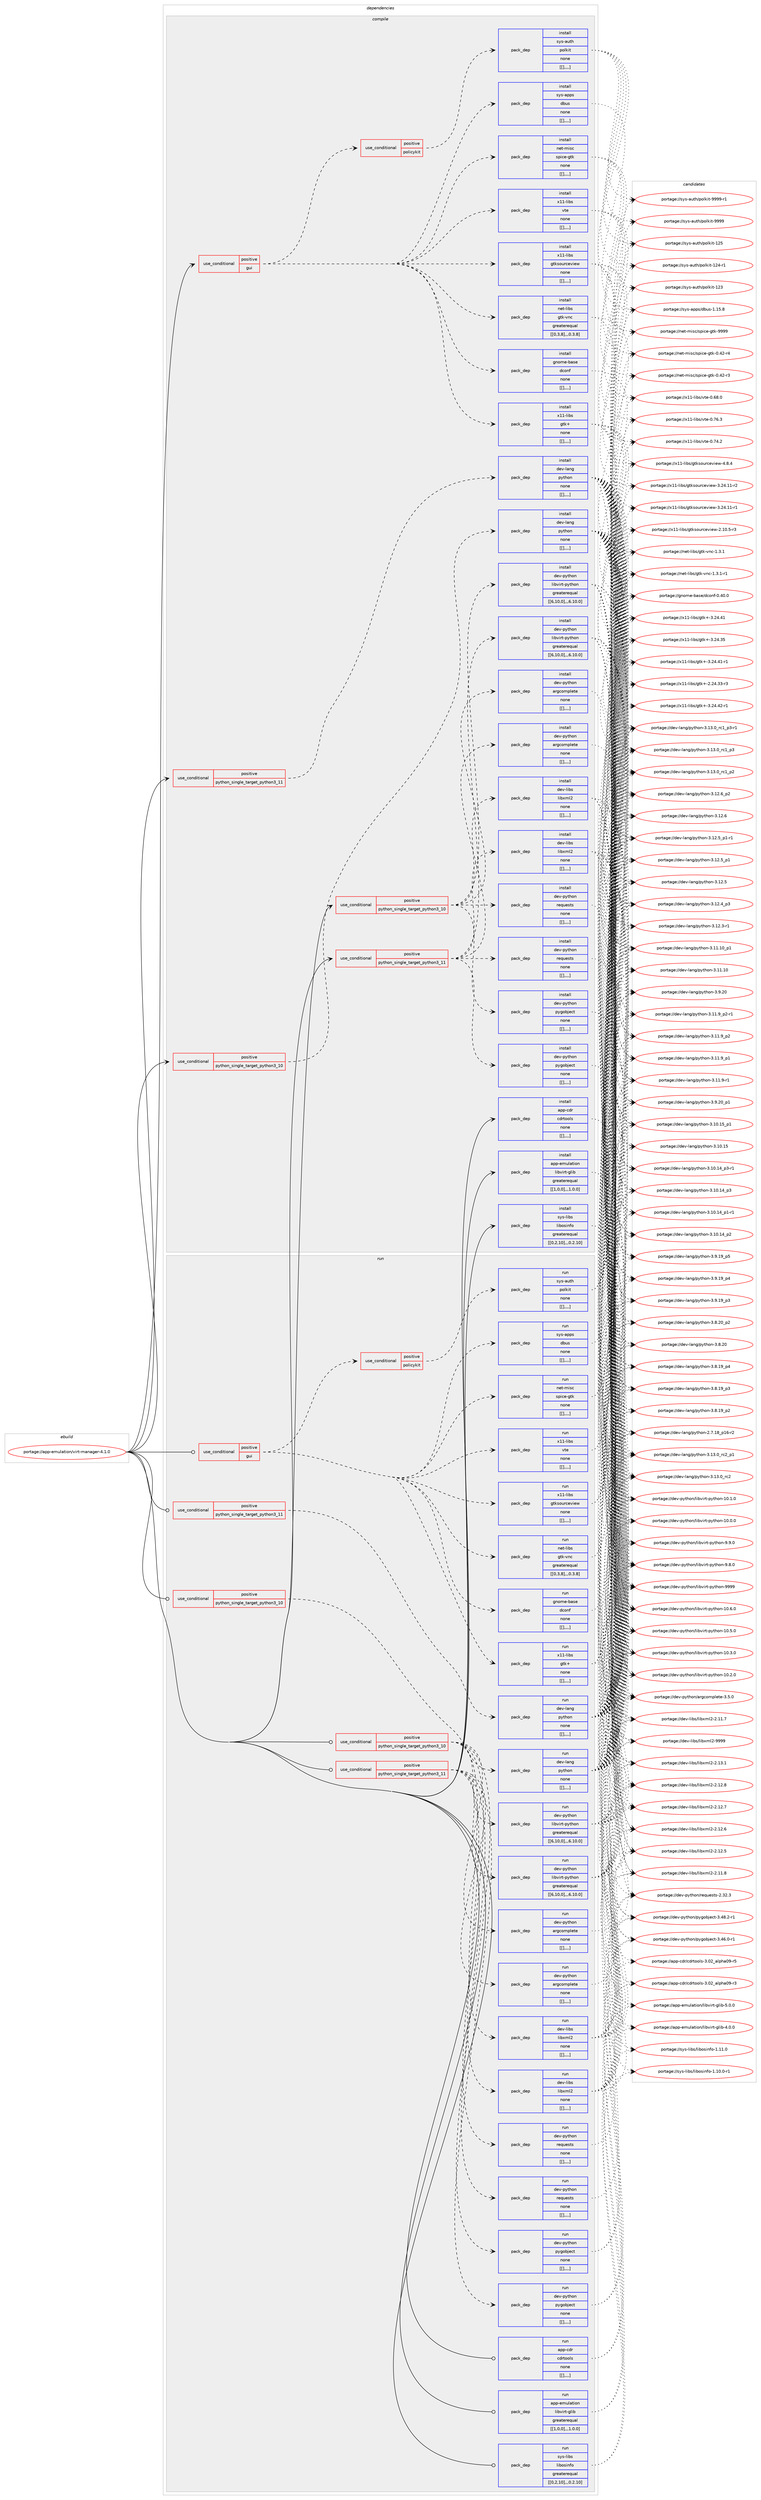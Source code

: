 digraph prolog {

# *************
# Graph options
# *************

newrank=true;
concentrate=true;
compound=true;
graph [rankdir=LR,fontname=Helvetica,fontsize=10,ranksep=1.5];#, ranksep=2.5, nodesep=0.2];
edge  [arrowhead=vee];
node  [fontname=Helvetica,fontsize=10];

# **********
# The ebuild
# **********

subgraph cluster_leftcol {
color=gray;
label=<<i>ebuild</i>>;
id [label="portage://app-emulation/virt-manager-4.1.0", color=red, width=4, href="../app-emulation/virt-manager-4.1.0.svg"];
}

# ****************
# The dependencies
# ****************

subgraph cluster_midcol {
color=gray;
label=<<i>dependencies</i>>;
subgraph cluster_compile {
fillcolor="#eeeeee";
style=filled;
label=<<i>compile</i>>;
subgraph cond9341 {
dependency32223 [label=<<TABLE BORDER="0" CELLBORDER="1" CELLSPACING="0" CELLPADDING="4"><TR><TD ROWSPAN="3" CELLPADDING="10">use_conditional</TD></TR><TR><TD>positive</TD></TR><TR><TD>gui</TD></TR></TABLE>>, shape=none, color=red];
subgraph pack22543 {
dependency32224 [label=<<TABLE BORDER="0" CELLBORDER="1" CELLSPACING="0" CELLPADDING="4" WIDTH="220"><TR><TD ROWSPAN="6" CELLPADDING="30">pack_dep</TD></TR><TR><TD WIDTH="110">install</TD></TR><TR><TD>gnome-base</TD></TR><TR><TD>dconf</TD></TR><TR><TD>none</TD></TR><TR><TD>[[],,,,]</TD></TR></TABLE>>, shape=none, color=blue];
}
dependency32223:e -> dependency32224:w [weight=20,style="dashed",arrowhead="vee"];
subgraph pack22544 {
dependency32225 [label=<<TABLE BORDER="0" CELLBORDER="1" CELLSPACING="0" CELLPADDING="4" WIDTH="220"><TR><TD ROWSPAN="6" CELLPADDING="30">pack_dep</TD></TR><TR><TD WIDTH="110">install</TD></TR><TR><TD>net-libs</TD></TR><TR><TD>gtk-vnc</TD></TR><TR><TD>greaterequal</TD></TR><TR><TD>[[0,3,8],,,0.3.8]</TD></TR></TABLE>>, shape=none, color=blue];
}
dependency32223:e -> dependency32225:w [weight=20,style="dashed",arrowhead="vee"];
subgraph pack22545 {
dependency32226 [label=<<TABLE BORDER="0" CELLBORDER="1" CELLSPACING="0" CELLPADDING="4" WIDTH="220"><TR><TD ROWSPAN="6" CELLPADDING="30">pack_dep</TD></TR><TR><TD WIDTH="110">install</TD></TR><TR><TD>net-misc</TD></TR><TR><TD>spice-gtk</TD></TR><TR><TD>none</TD></TR><TR><TD>[[],,,,]</TD></TR></TABLE>>, shape=none, color=blue];
}
dependency32223:e -> dependency32226:w [weight=20,style="dashed",arrowhead="vee"];
subgraph pack22546 {
dependency32227 [label=<<TABLE BORDER="0" CELLBORDER="1" CELLSPACING="0" CELLPADDING="4" WIDTH="220"><TR><TD ROWSPAN="6" CELLPADDING="30">pack_dep</TD></TR><TR><TD WIDTH="110">install</TD></TR><TR><TD>sys-apps</TD></TR><TR><TD>dbus</TD></TR><TR><TD>none</TD></TR><TR><TD>[[],,,,]</TD></TR></TABLE>>, shape=none, color=blue];
}
dependency32223:e -> dependency32227:w [weight=20,style="dashed",arrowhead="vee"];
subgraph pack22547 {
dependency32228 [label=<<TABLE BORDER="0" CELLBORDER="1" CELLSPACING="0" CELLPADDING="4" WIDTH="220"><TR><TD ROWSPAN="6" CELLPADDING="30">pack_dep</TD></TR><TR><TD WIDTH="110">install</TD></TR><TR><TD>x11-libs</TD></TR><TR><TD>gtk+</TD></TR><TR><TD>none</TD></TR><TR><TD>[[],,,,]</TD></TR></TABLE>>, shape=none, color=blue];
}
dependency32223:e -> dependency32228:w [weight=20,style="dashed",arrowhead="vee"];
subgraph pack22548 {
dependency32229 [label=<<TABLE BORDER="0" CELLBORDER="1" CELLSPACING="0" CELLPADDING="4" WIDTH="220"><TR><TD ROWSPAN="6" CELLPADDING="30">pack_dep</TD></TR><TR><TD WIDTH="110">install</TD></TR><TR><TD>x11-libs</TD></TR><TR><TD>gtksourceview</TD></TR><TR><TD>none</TD></TR><TR><TD>[[],,,,]</TD></TR></TABLE>>, shape=none, color=blue];
}
dependency32223:e -> dependency32229:w [weight=20,style="dashed",arrowhead="vee"];
subgraph pack22549 {
dependency32230 [label=<<TABLE BORDER="0" CELLBORDER="1" CELLSPACING="0" CELLPADDING="4" WIDTH="220"><TR><TD ROWSPAN="6" CELLPADDING="30">pack_dep</TD></TR><TR><TD WIDTH="110">install</TD></TR><TR><TD>x11-libs</TD></TR><TR><TD>vte</TD></TR><TR><TD>none</TD></TR><TR><TD>[[],,,,]</TD></TR></TABLE>>, shape=none, color=blue];
}
dependency32223:e -> dependency32230:w [weight=20,style="dashed",arrowhead="vee"];
subgraph cond9342 {
dependency32231 [label=<<TABLE BORDER="0" CELLBORDER="1" CELLSPACING="0" CELLPADDING="4"><TR><TD ROWSPAN="3" CELLPADDING="10">use_conditional</TD></TR><TR><TD>positive</TD></TR><TR><TD>policykit</TD></TR></TABLE>>, shape=none, color=red];
subgraph pack22550 {
dependency32232 [label=<<TABLE BORDER="0" CELLBORDER="1" CELLSPACING="0" CELLPADDING="4" WIDTH="220"><TR><TD ROWSPAN="6" CELLPADDING="30">pack_dep</TD></TR><TR><TD WIDTH="110">install</TD></TR><TR><TD>sys-auth</TD></TR><TR><TD>polkit</TD></TR><TR><TD>none</TD></TR><TR><TD>[[],,,,]</TD></TR></TABLE>>, shape=none, color=blue];
}
dependency32231:e -> dependency32232:w [weight=20,style="dashed",arrowhead="vee"];
}
dependency32223:e -> dependency32231:w [weight=20,style="dashed",arrowhead="vee"];
}
id:e -> dependency32223:w [weight=20,style="solid",arrowhead="vee"];
subgraph cond9343 {
dependency32233 [label=<<TABLE BORDER="0" CELLBORDER="1" CELLSPACING="0" CELLPADDING="4"><TR><TD ROWSPAN="3" CELLPADDING="10">use_conditional</TD></TR><TR><TD>positive</TD></TR><TR><TD>python_single_target_python3_10</TD></TR></TABLE>>, shape=none, color=red];
subgraph pack22551 {
dependency32234 [label=<<TABLE BORDER="0" CELLBORDER="1" CELLSPACING="0" CELLPADDING="4" WIDTH="220"><TR><TD ROWSPAN="6" CELLPADDING="30">pack_dep</TD></TR><TR><TD WIDTH="110">install</TD></TR><TR><TD>dev-lang</TD></TR><TR><TD>python</TD></TR><TR><TD>none</TD></TR><TR><TD>[[],,,,]</TD></TR></TABLE>>, shape=none, color=blue];
}
dependency32233:e -> dependency32234:w [weight=20,style="dashed",arrowhead="vee"];
}
id:e -> dependency32233:w [weight=20,style="solid",arrowhead="vee"];
subgraph cond9344 {
dependency32235 [label=<<TABLE BORDER="0" CELLBORDER="1" CELLSPACING="0" CELLPADDING="4"><TR><TD ROWSPAN="3" CELLPADDING="10">use_conditional</TD></TR><TR><TD>positive</TD></TR><TR><TD>python_single_target_python3_10</TD></TR></TABLE>>, shape=none, color=red];
subgraph pack22552 {
dependency32236 [label=<<TABLE BORDER="0" CELLBORDER="1" CELLSPACING="0" CELLPADDING="4" WIDTH="220"><TR><TD ROWSPAN="6" CELLPADDING="30">pack_dep</TD></TR><TR><TD WIDTH="110">install</TD></TR><TR><TD>dev-libs</TD></TR><TR><TD>libxml2</TD></TR><TR><TD>none</TD></TR><TR><TD>[[],,,,]</TD></TR></TABLE>>, shape=none, color=blue];
}
dependency32235:e -> dependency32236:w [weight=20,style="dashed",arrowhead="vee"];
subgraph pack22553 {
dependency32237 [label=<<TABLE BORDER="0" CELLBORDER="1" CELLSPACING="0" CELLPADDING="4" WIDTH="220"><TR><TD ROWSPAN="6" CELLPADDING="30">pack_dep</TD></TR><TR><TD WIDTH="110">install</TD></TR><TR><TD>dev-python</TD></TR><TR><TD>argcomplete</TD></TR><TR><TD>none</TD></TR><TR><TD>[[],,,,]</TD></TR></TABLE>>, shape=none, color=blue];
}
dependency32235:e -> dependency32237:w [weight=20,style="dashed",arrowhead="vee"];
subgraph pack22554 {
dependency32238 [label=<<TABLE BORDER="0" CELLBORDER="1" CELLSPACING="0" CELLPADDING="4" WIDTH="220"><TR><TD ROWSPAN="6" CELLPADDING="30">pack_dep</TD></TR><TR><TD WIDTH="110">install</TD></TR><TR><TD>dev-python</TD></TR><TR><TD>libvirt-python</TD></TR><TR><TD>greaterequal</TD></TR><TR><TD>[[6,10,0],,,6.10.0]</TD></TR></TABLE>>, shape=none, color=blue];
}
dependency32235:e -> dependency32238:w [weight=20,style="dashed",arrowhead="vee"];
subgraph pack22555 {
dependency32239 [label=<<TABLE BORDER="0" CELLBORDER="1" CELLSPACING="0" CELLPADDING="4" WIDTH="220"><TR><TD ROWSPAN="6" CELLPADDING="30">pack_dep</TD></TR><TR><TD WIDTH="110">install</TD></TR><TR><TD>dev-python</TD></TR><TR><TD>pygobject</TD></TR><TR><TD>none</TD></TR><TR><TD>[[],,,,]</TD></TR></TABLE>>, shape=none, color=blue];
}
dependency32235:e -> dependency32239:w [weight=20,style="dashed",arrowhead="vee"];
subgraph pack22556 {
dependency32240 [label=<<TABLE BORDER="0" CELLBORDER="1" CELLSPACING="0" CELLPADDING="4" WIDTH="220"><TR><TD ROWSPAN="6" CELLPADDING="30">pack_dep</TD></TR><TR><TD WIDTH="110">install</TD></TR><TR><TD>dev-python</TD></TR><TR><TD>requests</TD></TR><TR><TD>none</TD></TR><TR><TD>[[],,,,]</TD></TR></TABLE>>, shape=none, color=blue];
}
dependency32235:e -> dependency32240:w [weight=20,style="dashed",arrowhead="vee"];
}
id:e -> dependency32235:w [weight=20,style="solid",arrowhead="vee"];
subgraph cond9345 {
dependency32241 [label=<<TABLE BORDER="0" CELLBORDER="1" CELLSPACING="0" CELLPADDING="4"><TR><TD ROWSPAN="3" CELLPADDING="10">use_conditional</TD></TR><TR><TD>positive</TD></TR><TR><TD>python_single_target_python3_11</TD></TR></TABLE>>, shape=none, color=red];
subgraph pack22557 {
dependency32242 [label=<<TABLE BORDER="0" CELLBORDER="1" CELLSPACING="0" CELLPADDING="4" WIDTH="220"><TR><TD ROWSPAN="6" CELLPADDING="30">pack_dep</TD></TR><TR><TD WIDTH="110">install</TD></TR><TR><TD>dev-lang</TD></TR><TR><TD>python</TD></TR><TR><TD>none</TD></TR><TR><TD>[[],,,,]</TD></TR></TABLE>>, shape=none, color=blue];
}
dependency32241:e -> dependency32242:w [weight=20,style="dashed",arrowhead="vee"];
}
id:e -> dependency32241:w [weight=20,style="solid",arrowhead="vee"];
subgraph cond9346 {
dependency32243 [label=<<TABLE BORDER="0" CELLBORDER="1" CELLSPACING="0" CELLPADDING="4"><TR><TD ROWSPAN="3" CELLPADDING="10">use_conditional</TD></TR><TR><TD>positive</TD></TR><TR><TD>python_single_target_python3_11</TD></TR></TABLE>>, shape=none, color=red];
subgraph pack22558 {
dependency32244 [label=<<TABLE BORDER="0" CELLBORDER="1" CELLSPACING="0" CELLPADDING="4" WIDTH="220"><TR><TD ROWSPAN="6" CELLPADDING="30">pack_dep</TD></TR><TR><TD WIDTH="110">install</TD></TR><TR><TD>dev-libs</TD></TR><TR><TD>libxml2</TD></TR><TR><TD>none</TD></TR><TR><TD>[[],,,,]</TD></TR></TABLE>>, shape=none, color=blue];
}
dependency32243:e -> dependency32244:w [weight=20,style="dashed",arrowhead="vee"];
subgraph pack22559 {
dependency32245 [label=<<TABLE BORDER="0" CELLBORDER="1" CELLSPACING="0" CELLPADDING="4" WIDTH="220"><TR><TD ROWSPAN="6" CELLPADDING="30">pack_dep</TD></TR><TR><TD WIDTH="110">install</TD></TR><TR><TD>dev-python</TD></TR><TR><TD>argcomplete</TD></TR><TR><TD>none</TD></TR><TR><TD>[[],,,,]</TD></TR></TABLE>>, shape=none, color=blue];
}
dependency32243:e -> dependency32245:w [weight=20,style="dashed",arrowhead="vee"];
subgraph pack22560 {
dependency32246 [label=<<TABLE BORDER="0" CELLBORDER="1" CELLSPACING="0" CELLPADDING="4" WIDTH="220"><TR><TD ROWSPAN="6" CELLPADDING="30">pack_dep</TD></TR><TR><TD WIDTH="110">install</TD></TR><TR><TD>dev-python</TD></TR><TR><TD>libvirt-python</TD></TR><TR><TD>greaterequal</TD></TR><TR><TD>[[6,10,0],,,6.10.0]</TD></TR></TABLE>>, shape=none, color=blue];
}
dependency32243:e -> dependency32246:w [weight=20,style="dashed",arrowhead="vee"];
subgraph pack22561 {
dependency32247 [label=<<TABLE BORDER="0" CELLBORDER="1" CELLSPACING="0" CELLPADDING="4" WIDTH="220"><TR><TD ROWSPAN="6" CELLPADDING="30">pack_dep</TD></TR><TR><TD WIDTH="110">install</TD></TR><TR><TD>dev-python</TD></TR><TR><TD>pygobject</TD></TR><TR><TD>none</TD></TR><TR><TD>[[],,,,]</TD></TR></TABLE>>, shape=none, color=blue];
}
dependency32243:e -> dependency32247:w [weight=20,style="dashed",arrowhead="vee"];
subgraph pack22562 {
dependency32248 [label=<<TABLE BORDER="0" CELLBORDER="1" CELLSPACING="0" CELLPADDING="4" WIDTH="220"><TR><TD ROWSPAN="6" CELLPADDING="30">pack_dep</TD></TR><TR><TD WIDTH="110">install</TD></TR><TR><TD>dev-python</TD></TR><TR><TD>requests</TD></TR><TR><TD>none</TD></TR><TR><TD>[[],,,,]</TD></TR></TABLE>>, shape=none, color=blue];
}
dependency32243:e -> dependency32248:w [weight=20,style="dashed",arrowhead="vee"];
}
id:e -> dependency32243:w [weight=20,style="solid",arrowhead="vee"];
subgraph pack22563 {
dependency32249 [label=<<TABLE BORDER="0" CELLBORDER="1" CELLSPACING="0" CELLPADDING="4" WIDTH="220"><TR><TD ROWSPAN="6" CELLPADDING="30">pack_dep</TD></TR><TR><TD WIDTH="110">install</TD></TR><TR><TD>app-cdr</TD></TR><TR><TD>cdrtools</TD></TR><TR><TD>none</TD></TR><TR><TD>[[],,,,]</TD></TR></TABLE>>, shape=none, color=blue];
}
id:e -> dependency32249:w [weight=20,style="solid",arrowhead="vee"];
subgraph pack22564 {
dependency32250 [label=<<TABLE BORDER="0" CELLBORDER="1" CELLSPACING="0" CELLPADDING="4" WIDTH="220"><TR><TD ROWSPAN="6" CELLPADDING="30">pack_dep</TD></TR><TR><TD WIDTH="110">install</TD></TR><TR><TD>app-emulation</TD></TR><TR><TD>libvirt-glib</TD></TR><TR><TD>greaterequal</TD></TR><TR><TD>[[1,0,0],,,1.0.0]</TD></TR></TABLE>>, shape=none, color=blue];
}
id:e -> dependency32250:w [weight=20,style="solid",arrowhead="vee"];
subgraph pack22565 {
dependency32251 [label=<<TABLE BORDER="0" CELLBORDER="1" CELLSPACING="0" CELLPADDING="4" WIDTH="220"><TR><TD ROWSPAN="6" CELLPADDING="30">pack_dep</TD></TR><TR><TD WIDTH="110">install</TD></TR><TR><TD>sys-libs</TD></TR><TR><TD>libosinfo</TD></TR><TR><TD>greaterequal</TD></TR><TR><TD>[[0,2,10],,,0.2.10]</TD></TR></TABLE>>, shape=none, color=blue];
}
id:e -> dependency32251:w [weight=20,style="solid",arrowhead="vee"];
}
subgraph cluster_compileandrun {
fillcolor="#eeeeee";
style=filled;
label=<<i>compile and run</i>>;
}
subgraph cluster_run {
fillcolor="#eeeeee";
style=filled;
label=<<i>run</i>>;
subgraph cond9347 {
dependency32252 [label=<<TABLE BORDER="0" CELLBORDER="1" CELLSPACING="0" CELLPADDING="4"><TR><TD ROWSPAN="3" CELLPADDING="10">use_conditional</TD></TR><TR><TD>positive</TD></TR><TR><TD>gui</TD></TR></TABLE>>, shape=none, color=red];
subgraph pack22566 {
dependency32253 [label=<<TABLE BORDER="0" CELLBORDER="1" CELLSPACING="0" CELLPADDING="4" WIDTH="220"><TR><TD ROWSPAN="6" CELLPADDING="30">pack_dep</TD></TR><TR><TD WIDTH="110">run</TD></TR><TR><TD>gnome-base</TD></TR><TR><TD>dconf</TD></TR><TR><TD>none</TD></TR><TR><TD>[[],,,,]</TD></TR></TABLE>>, shape=none, color=blue];
}
dependency32252:e -> dependency32253:w [weight=20,style="dashed",arrowhead="vee"];
subgraph pack22567 {
dependency32254 [label=<<TABLE BORDER="0" CELLBORDER="1" CELLSPACING="0" CELLPADDING="4" WIDTH="220"><TR><TD ROWSPAN="6" CELLPADDING="30">pack_dep</TD></TR><TR><TD WIDTH="110">run</TD></TR><TR><TD>net-libs</TD></TR><TR><TD>gtk-vnc</TD></TR><TR><TD>greaterequal</TD></TR><TR><TD>[[0,3,8],,,0.3.8]</TD></TR></TABLE>>, shape=none, color=blue];
}
dependency32252:e -> dependency32254:w [weight=20,style="dashed",arrowhead="vee"];
subgraph pack22568 {
dependency32255 [label=<<TABLE BORDER="0" CELLBORDER="1" CELLSPACING="0" CELLPADDING="4" WIDTH="220"><TR><TD ROWSPAN="6" CELLPADDING="30">pack_dep</TD></TR><TR><TD WIDTH="110">run</TD></TR><TR><TD>net-misc</TD></TR><TR><TD>spice-gtk</TD></TR><TR><TD>none</TD></TR><TR><TD>[[],,,,]</TD></TR></TABLE>>, shape=none, color=blue];
}
dependency32252:e -> dependency32255:w [weight=20,style="dashed",arrowhead="vee"];
subgraph pack22569 {
dependency32256 [label=<<TABLE BORDER="0" CELLBORDER="1" CELLSPACING="0" CELLPADDING="4" WIDTH="220"><TR><TD ROWSPAN="6" CELLPADDING="30">pack_dep</TD></TR><TR><TD WIDTH="110">run</TD></TR><TR><TD>sys-apps</TD></TR><TR><TD>dbus</TD></TR><TR><TD>none</TD></TR><TR><TD>[[],,,,]</TD></TR></TABLE>>, shape=none, color=blue];
}
dependency32252:e -> dependency32256:w [weight=20,style="dashed",arrowhead="vee"];
subgraph pack22570 {
dependency32257 [label=<<TABLE BORDER="0" CELLBORDER="1" CELLSPACING="0" CELLPADDING="4" WIDTH="220"><TR><TD ROWSPAN="6" CELLPADDING="30">pack_dep</TD></TR><TR><TD WIDTH="110">run</TD></TR><TR><TD>x11-libs</TD></TR><TR><TD>gtk+</TD></TR><TR><TD>none</TD></TR><TR><TD>[[],,,,]</TD></TR></TABLE>>, shape=none, color=blue];
}
dependency32252:e -> dependency32257:w [weight=20,style="dashed",arrowhead="vee"];
subgraph pack22571 {
dependency32258 [label=<<TABLE BORDER="0" CELLBORDER="1" CELLSPACING="0" CELLPADDING="4" WIDTH="220"><TR><TD ROWSPAN="6" CELLPADDING="30">pack_dep</TD></TR><TR><TD WIDTH="110">run</TD></TR><TR><TD>x11-libs</TD></TR><TR><TD>gtksourceview</TD></TR><TR><TD>none</TD></TR><TR><TD>[[],,,,]</TD></TR></TABLE>>, shape=none, color=blue];
}
dependency32252:e -> dependency32258:w [weight=20,style="dashed",arrowhead="vee"];
subgraph pack22572 {
dependency32259 [label=<<TABLE BORDER="0" CELLBORDER="1" CELLSPACING="0" CELLPADDING="4" WIDTH="220"><TR><TD ROWSPAN="6" CELLPADDING="30">pack_dep</TD></TR><TR><TD WIDTH="110">run</TD></TR><TR><TD>x11-libs</TD></TR><TR><TD>vte</TD></TR><TR><TD>none</TD></TR><TR><TD>[[],,,,]</TD></TR></TABLE>>, shape=none, color=blue];
}
dependency32252:e -> dependency32259:w [weight=20,style="dashed",arrowhead="vee"];
subgraph cond9348 {
dependency32260 [label=<<TABLE BORDER="0" CELLBORDER="1" CELLSPACING="0" CELLPADDING="4"><TR><TD ROWSPAN="3" CELLPADDING="10">use_conditional</TD></TR><TR><TD>positive</TD></TR><TR><TD>policykit</TD></TR></TABLE>>, shape=none, color=red];
subgraph pack22573 {
dependency32261 [label=<<TABLE BORDER="0" CELLBORDER="1" CELLSPACING="0" CELLPADDING="4" WIDTH="220"><TR><TD ROWSPAN="6" CELLPADDING="30">pack_dep</TD></TR><TR><TD WIDTH="110">run</TD></TR><TR><TD>sys-auth</TD></TR><TR><TD>polkit</TD></TR><TR><TD>none</TD></TR><TR><TD>[[],,,,]</TD></TR></TABLE>>, shape=none, color=blue];
}
dependency32260:e -> dependency32261:w [weight=20,style="dashed",arrowhead="vee"];
}
dependency32252:e -> dependency32260:w [weight=20,style="dashed",arrowhead="vee"];
}
id:e -> dependency32252:w [weight=20,style="solid",arrowhead="odot"];
subgraph cond9349 {
dependency32262 [label=<<TABLE BORDER="0" CELLBORDER="1" CELLSPACING="0" CELLPADDING="4"><TR><TD ROWSPAN="3" CELLPADDING="10">use_conditional</TD></TR><TR><TD>positive</TD></TR><TR><TD>python_single_target_python3_10</TD></TR></TABLE>>, shape=none, color=red];
subgraph pack22574 {
dependency32263 [label=<<TABLE BORDER="0" CELLBORDER="1" CELLSPACING="0" CELLPADDING="4" WIDTH="220"><TR><TD ROWSPAN="6" CELLPADDING="30">pack_dep</TD></TR><TR><TD WIDTH="110">run</TD></TR><TR><TD>dev-lang</TD></TR><TR><TD>python</TD></TR><TR><TD>none</TD></TR><TR><TD>[[],,,,]</TD></TR></TABLE>>, shape=none, color=blue];
}
dependency32262:e -> dependency32263:w [weight=20,style="dashed",arrowhead="vee"];
}
id:e -> dependency32262:w [weight=20,style="solid",arrowhead="odot"];
subgraph cond9350 {
dependency32264 [label=<<TABLE BORDER="0" CELLBORDER="1" CELLSPACING="0" CELLPADDING="4"><TR><TD ROWSPAN="3" CELLPADDING="10">use_conditional</TD></TR><TR><TD>positive</TD></TR><TR><TD>python_single_target_python3_10</TD></TR></TABLE>>, shape=none, color=red];
subgraph pack22575 {
dependency32265 [label=<<TABLE BORDER="0" CELLBORDER="1" CELLSPACING="0" CELLPADDING="4" WIDTH="220"><TR><TD ROWSPAN="6" CELLPADDING="30">pack_dep</TD></TR><TR><TD WIDTH="110">run</TD></TR><TR><TD>dev-libs</TD></TR><TR><TD>libxml2</TD></TR><TR><TD>none</TD></TR><TR><TD>[[],,,,]</TD></TR></TABLE>>, shape=none, color=blue];
}
dependency32264:e -> dependency32265:w [weight=20,style="dashed",arrowhead="vee"];
subgraph pack22576 {
dependency32266 [label=<<TABLE BORDER="0" CELLBORDER="1" CELLSPACING="0" CELLPADDING="4" WIDTH="220"><TR><TD ROWSPAN="6" CELLPADDING="30">pack_dep</TD></TR><TR><TD WIDTH="110">run</TD></TR><TR><TD>dev-python</TD></TR><TR><TD>argcomplete</TD></TR><TR><TD>none</TD></TR><TR><TD>[[],,,,]</TD></TR></TABLE>>, shape=none, color=blue];
}
dependency32264:e -> dependency32266:w [weight=20,style="dashed",arrowhead="vee"];
subgraph pack22577 {
dependency32267 [label=<<TABLE BORDER="0" CELLBORDER="1" CELLSPACING="0" CELLPADDING="4" WIDTH="220"><TR><TD ROWSPAN="6" CELLPADDING="30">pack_dep</TD></TR><TR><TD WIDTH="110">run</TD></TR><TR><TD>dev-python</TD></TR><TR><TD>libvirt-python</TD></TR><TR><TD>greaterequal</TD></TR><TR><TD>[[6,10,0],,,6.10.0]</TD></TR></TABLE>>, shape=none, color=blue];
}
dependency32264:e -> dependency32267:w [weight=20,style="dashed",arrowhead="vee"];
subgraph pack22578 {
dependency32268 [label=<<TABLE BORDER="0" CELLBORDER="1" CELLSPACING="0" CELLPADDING="4" WIDTH="220"><TR><TD ROWSPAN="6" CELLPADDING="30">pack_dep</TD></TR><TR><TD WIDTH="110">run</TD></TR><TR><TD>dev-python</TD></TR><TR><TD>pygobject</TD></TR><TR><TD>none</TD></TR><TR><TD>[[],,,,]</TD></TR></TABLE>>, shape=none, color=blue];
}
dependency32264:e -> dependency32268:w [weight=20,style="dashed",arrowhead="vee"];
subgraph pack22579 {
dependency32269 [label=<<TABLE BORDER="0" CELLBORDER="1" CELLSPACING="0" CELLPADDING="4" WIDTH="220"><TR><TD ROWSPAN="6" CELLPADDING="30">pack_dep</TD></TR><TR><TD WIDTH="110">run</TD></TR><TR><TD>dev-python</TD></TR><TR><TD>requests</TD></TR><TR><TD>none</TD></TR><TR><TD>[[],,,,]</TD></TR></TABLE>>, shape=none, color=blue];
}
dependency32264:e -> dependency32269:w [weight=20,style="dashed",arrowhead="vee"];
}
id:e -> dependency32264:w [weight=20,style="solid",arrowhead="odot"];
subgraph cond9351 {
dependency32270 [label=<<TABLE BORDER="0" CELLBORDER="1" CELLSPACING="0" CELLPADDING="4"><TR><TD ROWSPAN="3" CELLPADDING="10">use_conditional</TD></TR><TR><TD>positive</TD></TR><TR><TD>python_single_target_python3_11</TD></TR></TABLE>>, shape=none, color=red];
subgraph pack22580 {
dependency32271 [label=<<TABLE BORDER="0" CELLBORDER="1" CELLSPACING="0" CELLPADDING="4" WIDTH="220"><TR><TD ROWSPAN="6" CELLPADDING="30">pack_dep</TD></TR><TR><TD WIDTH="110">run</TD></TR><TR><TD>dev-lang</TD></TR><TR><TD>python</TD></TR><TR><TD>none</TD></TR><TR><TD>[[],,,,]</TD></TR></TABLE>>, shape=none, color=blue];
}
dependency32270:e -> dependency32271:w [weight=20,style="dashed",arrowhead="vee"];
}
id:e -> dependency32270:w [weight=20,style="solid",arrowhead="odot"];
subgraph cond9352 {
dependency32272 [label=<<TABLE BORDER="0" CELLBORDER="1" CELLSPACING="0" CELLPADDING="4"><TR><TD ROWSPAN="3" CELLPADDING="10">use_conditional</TD></TR><TR><TD>positive</TD></TR><TR><TD>python_single_target_python3_11</TD></TR></TABLE>>, shape=none, color=red];
subgraph pack22581 {
dependency32273 [label=<<TABLE BORDER="0" CELLBORDER="1" CELLSPACING="0" CELLPADDING="4" WIDTH="220"><TR><TD ROWSPAN="6" CELLPADDING="30">pack_dep</TD></TR><TR><TD WIDTH="110">run</TD></TR><TR><TD>dev-libs</TD></TR><TR><TD>libxml2</TD></TR><TR><TD>none</TD></TR><TR><TD>[[],,,,]</TD></TR></TABLE>>, shape=none, color=blue];
}
dependency32272:e -> dependency32273:w [weight=20,style="dashed",arrowhead="vee"];
subgraph pack22582 {
dependency32274 [label=<<TABLE BORDER="0" CELLBORDER="1" CELLSPACING="0" CELLPADDING="4" WIDTH="220"><TR><TD ROWSPAN="6" CELLPADDING="30">pack_dep</TD></TR><TR><TD WIDTH="110">run</TD></TR><TR><TD>dev-python</TD></TR><TR><TD>argcomplete</TD></TR><TR><TD>none</TD></TR><TR><TD>[[],,,,]</TD></TR></TABLE>>, shape=none, color=blue];
}
dependency32272:e -> dependency32274:w [weight=20,style="dashed",arrowhead="vee"];
subgraph pack22583 {
dependency32275 [label=<<TABLE BORDER="0" CELLBORDER="1" CELLSPACING="0" CELLPADDING="4" WIDTH="220"><TR><TD ROWSPAN="6" CELLPADDING="30">pack_dep</TD></TR><TR><TD WIDTH="110">run</TD></TR><TR><TD>dev-python</TD></TR><TR><TD>libvirt-python</TD></TR><TR><TD>greaterequal</TD></TR><TR><TD>[[6,10,0],,,6.10.0]</TD></TR></TABLE>>, shape=none, color=blue];
}
dependency32272:e -> dependency32275:w [weight=20,style="dashed",arrowhead="vee"];
subgraph pack22584 {
dependency32276 [label=<<TABLE BORDER="0" CELLBORDER="1" CELLSPACING="0" CELLPADDING="4" WIDTH="220"><TR><TD ROWSPAN="6" CELLPADDING="30">pack_dep</TD></TR><TR><TD WIDTH="110">run</TD></TR><TR><TD>dev-python</TD></TR><TR><TD>pygobject</TD></TR><TR><TD>none</TD></TR><TR><TD>[[],,,,]</TD></TR></TABLE>>, shape=none, color=blue];
}
dependency32272:e -> dependency32276:w [weight=20,style="dashed",arrowhead="vee"];
subgraph pack22585 {
dependency32277 [label=<<TABLE BORDER="0" CELLBORDER="1" CELLSPACING="0" CELLPADDING="4" WIDTH="220"><TR><TD ROWSPAN="6" CELLPADDING="30">pack_dep</TD></TR><TR><TD WIDTH="110">run</TD></TR><TR><TD>dev-python</TD></TR><TR><TD>requests</TD></TR><TR><TD>none</TD></TR><TR><TD>[[],,,,]</TD></TR></TABLE>>, shape=none, color=blue];
}
dependency32272:e -> dependency32277:w [weight=20,style="dashed",arrowhead="vee"];
}
id:e -> dependency32272:w [weight=20,style="solid",arrowhead="odot"];
subgraph pack22586 {
dependency32278 [label=<<TABLE BORDER="0" CELLBORDER="1" CELLSPACING="0" CELLPADDING="4" WIDTH="220"><TR><TD ROWSPAN="6" CELLPADDING="30">pack_dep</TD></TR><TR><TD WIDTH="110">run</TD></TR><TR><TD>app-cdr</TD></TR><TR><TD>cdrtools</TD></TR><TR><TD>none</TD></TR><TR><TD>[[],,,,]</TD></TR></TABLE>>, shape=none, color=blue];
}
id:e -> dependency32278:w [weight=20,style="solid",arrowhead="odot"];
subgraph pack22587 {
dependency32279 [label=<<TABLE BORDER="0" CELLBORDER="1" CELLSPACING="0" CELLPADDING="4" WIDTH="220"><TR><TD ROWSPAN="6" CELLPADDING="30">pack_dep</TD></TR><TR><TD WIDTH="110">run</TD></TR><TR><TD>app-emulation</TD></TR><TR><TD>libvirt-glib</TD></TR><TR><TD>greaterequal</TD></TR><TR><TD>[[1,0,0],,,1.0.0]</TD></TR></TABLE>>, shape=none, color=blue];
}
id:e -> dependency32279:w [weight=20,style="solid",arrowhead="odot"];
subgraph pack22588 {
dependency32280 [label=<<TABLE BORDER="0" CELLBORDER="1" CELLSPACING="0" CELLPADDING="4" WIDTH="220"><TR><TD ROWSPAN="6" CELLPADDING="30">pack_dep</TD></TR><TR><TD WIDTH="110">run</TD></TR><TR><TD>sys-libs</TD></TR><TR><TD>libosinfo</TD></TR><TR><TD>greaterequal</TD></TR><TR><TD>[[0,2,10],,,0.2.10]</TD></TR></TABLE>>, shape=none, color=blue];
}
id:e -> dependency32280:w [weight=20,style="solid",arrowhead="odot"];
}
}

# **************
# The candidates
# **************

subgraph cluster_choices {
rank=same;
color=gray;
label=<<i>candidates</i>>;

subgraph choice22543 {
color=black;
nodesep=1;
choice103110111109101459897115101471009911111010245484652484648 [label="portage://gnome-base/dconf-0.40.0", color=red, width=4,href="../gnome-base/dconf-0.40.0.svg"];
dependency32224:e -> choice103110111109101459897115101471009911111010245484652484648:w [style=dotted,weight="100"];
}
subgraph choice22544 {
color=black;
nodesep=1;
choice11010111645108105981154710311610745118110994549465146494511449 [label="portage://net-libs/gtk-vnc-1.3.1-r1", color=red, width=4,href="../net-libs/gtk-vnc-1.3.1-r1.svg"];
choice1101011164510810598115471031161074511811099454946514649 [label="portage://net-libs/gtk-vnc-1.3.1", color=red, width=4,href="../net-libs/gtk-vnc-1.3.1.svg"];
dependency32225:e -> choice11010111645108105981154710311610745118110994549465146494511449:w [style=dotted,weight="100"];
dependency32225:e -> choice1101011164510810598115471031161074511811099454946514649:w [style=dotted,weight="100"];
}
subgraph choice22545 {
color=black;
nodesep=1;
choice11010111645109105115994711511210599101451031161074557575757 [label="portage://net-misc/spice-gtk-9999", color=red, width=4,href="../net-misc/spice-gtk-9999.svg"];
choice110101116451091051159947115112105991014510311610745484652504511452 [label="portage://net-misc/spice-gtk-0.42-r4", color=red, width=4,href="../net-misc/spice-gtk-0.42-r4.svg"];
choice110101116451091051159947115112105991014510311610745484652504511451 [label="portage://net-misc/spice-gtk-0.42-r3", color=red, width=4,href="../net-misc/spice-gtk-0.42-r3.svg"];
dependency32226:e -> choice11010111645109105115994711511210599101451031161074557575757:w [style=dotted,weight="100"];
dependency32226:e -> choice110101116451091051159947115112105991014510311610745484652504511452:w [style=dotted,weight="100"];
dependency32226:e -> choice110101116451091051159947115112105991014510311610745484652504511451:w [style=dotted,weight="100"];
}
subgraph choice22546 {
color=black;
nodesep=1;
choice1151211154597112112115471009811711545494649534656 [label="portage://sys-apps/dbus-1.15.8", color=red, width=4,href="../sys-apps/dbus-1.15.8.svg"];
dependency32227:e -> choice1151211154597112112115471009811711545494649534656:w [style=dotted,weight="100"];
}
subgraph choice22547 {
color=black;
nodesep=1;
choice12049494510810598115471031161074345514650524652504511449 [label="portage://x11-libs/gtk+-3.24.42-r1", color=red, width=4,href="../x11-libs/gtk+-3.24.42-r1.svg"];
choice12049494510810598115471031161074345514650524652494511449 [label="portage://x11-libs/gtk+-3.24.41-r1", color=red, width=4,href="../x11-libs/gtk+-3.24.41-r1.svg"];
choice1204949451081059811547103116107434551465052465249 [label="portage://x11-libs/gtk+-3.24.41", color=red, width=4,href="../x11-libs/gtk+-3.24.41.svg"];
choice1204949451081059811547103116107434551465052465153 [label="portage://x11-libs/gtk+-3.24.35", color=red, width=4,href="../x11-libs/gtk+-3.24.35.svg"];
choice12049494510810598115471031161074345504650524651514511451 [label="portage://x11-libs/gtk+-2.24.33-r3", color=red, width=4,href="../x11-libs/gtk+-2.24.33-r3.svg"];
dependency32228:e -> choice12049494510810598115471031161074345514650524652504511449:w [style=dotted,weight="100"];
dependency32228:e -> choice12049494510810598115471031161074345514650524652494511449:w [style=dotted,weight="100"];
dependency32228:e -> choice1204949451081059811547103116107434551465052465249:w [style=dotted,weight="100"];
dependency32228:e -> choice1204949451081059811547103116107434551465052465153:w [style=dotted,weight="100"];
dependency32228:e -> choice12049494510810598115471031161074345504650524651514511451:w [style=dotted,weight="100"];
}
subgraph choice22548 {
color=black;
nodesep=1;
choice120494945108105981154710311610711511111711499101118105101119455246564652 [label="portage://x11-libs/gtksourceview-4.8.4", color=red, width=4,href="../x11-libs/gtksourceview-4.8.4.svg"];
choice12049494510810598115471031161071151111171149910111810510111945514650524649494511450 [label="portage://x11-libs/gtksourceview-3.24.11-r2", color=red, width=4,href="../x11-libs/gtksourceview-3.24.11-r2.svg"];
choice12049494510810598115471031161071151111171149910111810510111945514650524649494511449 [label="portage://x11-libs/gtksourceview-3.24.11-r1", color=red, width=4,href="../x11-libs/gtksourceview-3.24.11-r1.svg"];
choice120494945108105981154710311610711511111711499101118105101119455046494846534511451 [label="portage://x11-libs/gtksourceview-2.10.5-r3", color=red, width=4,href="../x11-libs/gtksourceview-2.10.5-r3.svg"];
dependency32229:e -> choice120494945108105981154710311610711511111711499101118105101119455246564652:w [style=dotted,weight="100"];
dependency32229:e -> choice12049494510810598115471031161071151111171149910111810510111945514650524649494511450:w [style=dotted,weight="100"];
dependency32229:e -> choice12049494510810598115471031161071151111171149910111810510111945514650524649494511449:w [style=dotted,weight="100"];
dependency32229:e -> choice120494945108105981154710311610711511111711499101118105101119455046494846534511451:w [style=dotted,weight="100"];
}
subgraph choice22549 {
color=black;
nodesep=1;
choice120494945108105981154711811610145484655544651 [label="portage://x11-libs/vte-0.76.3", color=red, width=4,href="../x11-libs/vte-0.76.3.svg"];
choice120494945108105981154711811610145484655524650 [label="portage://x11-libs/vte-0.74.2", color=red, width=4,href="../x11-libs/vte-0.74.2.svg"];
choice120494945108105981154711811610145484654564648 [label="portage://x11-libs/vte-0.68.0", color=red, width=4,href="../x11-libs/vte-0.68.0.svg"];
dependency32230:e -> choice120494945108105981154711811610145484655544651:w [style=dotted,weight="100"];
dependency32230:e -> choice120494945108105981154711811610145484655524650:w [style=dotted,weight="100"];
dependency32230:e -> choice120494945108105981154711811610145484654564648:w [style=dotted,weight="100"];
}
subgraph choice22550 {
color=black;
nodesep=1;
choice11512111545971171161044711211110810710511645575757574511449 [label="portage://sys-auth/polkit-9999-r1", color=red, width=4,href="../sys-auth/polkit-9999-r1.svg"];
choice1151211154597117116104471121111081071051164557575757 [label="portage://sys-auth/polkit-9999", color=red, width=4,href="../sys-auth/polkit-9999.svg"];
choice11512111545971171161044711211110810710511645495053 [label="portage://sys-auth/polkit-125", color=red, width=4,href="../sys-auth/polkit-125.svg"];
choice115121115459711711610447112111108107105116454950524511449 [label="portage://sys-auth/polkit-124-r1", color=red, width=4,href="../sys-auth/polkit-124-r1.svg"];
choice11512111545971171161044711211110810710511645495051 [label="portage://sys-auth/polkit-123", color=red, width=4,href="../sys-auth/polkit-123.svg"];
dependency32232:e -> choice11512111545971171161044711211110810710511645575757574511449:w [style=dotted,weight="100"];
dependency32232:e -> choice1151211154597117116104471121111081071051164557575757:w [style=dotted,weight="100"];
dependency32232:e -> choice11512111545971171161044711211110810710511645495053:w [style=dotted,weight="100"];
dependency32232:e -> choice115121115459711711610447112111108107105116454950524511449:w [style=dotted,weight="100"];
dependency32232:e -> choice11512111545971171161044711211110810710511645495051:w [style=dotted,weight="100"];
}
subgraph choice22551 {
color=black;
nodesep=1;
choice100101118451089711010347112121116104111110455146495146489511499509511249 [label="portage://dev-lang/python-3.13.0_rc2_p1", color=red, width=4,href="../dev-lang/python-3.13.0_rc2_p1.svg"];
choice10010111845108971101034711212111610411111045514649514648951149950 [label="portage://dev-lang/python-3.13.0_rc2", color=red, width=4,href="../dev-lang/python-3.13.0_rc2.svg"];
choice1001011184510897110103471121211161041111104551464951464895114994995112514511449 [label="portage://dev-lang/python-3.13.0_rc1_p3-r1", color=red, width=4,href="../dev-lang/python-3.13.0_rc1_p3-r1.svg"];
choice100101118451089711010347112121116104111110455146495146489511499499511251 [label="portage://dev-lang/python-3.13.0_rc1_p3", color=red, width=4,href="../dev-lang/python-3.13.0_rc1_p3.svg"];
choice100101118451089711010347112121116104111110455146495146489511499499511250 [label="portage://dev-lang/python-3.13.0_rc1_p2", color=red, width=4,href="../dev-lang/python-3.13.0_rc1_p2.svg"];
choice100101118451089711010347112121116104111110455146495046549511250 [label="portage://dev-lang/python-3.12.6_p2", color=red, width=4,href="../dev-lang/python-3.12.6_p2.svg"];
choice10010111845108971101034711212111610411111045514649504654 [label="portage://dev-lang/python-3.12.6", color=red, width=4,href="../dev-lang/python-3.12.6.svg"];
choice1001011184510897110103471121211161041111104551464950465395112494511449 [label="portage://dev-lang/python-3.12.5_p1-r1", color=red, width=4,href="../dev-lang/python-3.12.5_p1-r1.svg"];
choice100101118451089711010347112121116104111110455146495046539511249 [label="portage://dev-lang/python-3.12.5_p1", color=red, width=4,href="../dev-lang/python-3.12.5_p1.svg"];
choice10010111845108971101034711212111610411111045514649504653 [label="portage://dev-lang/python-3.12.5", color=red, width=4,href="../dev-lang/python-3.12.5.svg"];
choice100101118451089711010347112121116104111110455146495046529511251 [label="portage://dev-lang/python-3.12.4_p3", color=red, width=4,href="../dev-lang/python-3.12.4_p3.svg"];
choice100101118451089711010347112121116104111110455146495046514511449 [label="portage://dev-lang/python-3.12.3-r1", color=red, width=4,href="../dev-lang/python-3.12.3-r1.svg"];
choice10010111845108971101034711212111610411111045514649494649489511249 [label="portage://dev-lang/python-3.11.10_p1", color=red, width=4,href="../dev-lang/python-3.11.10_p1.svg"];
choice1001011184510897110103471121211161041111104551464949464948 [label="portage://dev-lang/python-3.11.10", color=red, width=4,href="../dev-lang/python-3.11.10.svg"];
choice1001011184510897110103471121211161041111104551464949465795112504511449 [label="portage://dev-lang/python-3.11.9_p2-r1", color=red, width=4,href="../dev-lang/python-3.11.9_p2-r1.svg"];
choice100101118451089711010347112121116104111110455146494946579511250 [label="portage://dev-lang/python-3.11.9_p2", color=red, width=4,href="../dev-lang/python-3.11.9_p2.svg"];
choice100101118451089711010347112121116104111110455146494946579511249 [label="portage://dev-lang/python-3.11.9_p1", color=red, width=4,href="../dev-lang/python-3.11.9_p1.svg"];
choice100101118451089711010347112121116104111110455146494946574511449 [label="portage://dev-lang/python-3.11.9-r1", color=red, width=4,href="../dev-lang/python-3.11.9-r1.svg"];
choice10010111845108971101034711212111610411111045514649484649539511249 [label="portage://dev-lang/python-3.10.15_p1", color=red, width=4,href="../dev-lang/python-3.10.15_p1.svg"];
choice1001011184510897110103471121211161041111104551464948464953 [label="portage://dev-lang/python-3.10.15", color=red, width=4,href="../dev-lang/python-3.10.15.svg"];
choice100101118451089711010347112121116104111110455146494846495295112514511449 [label="portage://dev-lang/python-3.10.14_p3-r1", color=red, width=4,href="../dev-lang/python-3.10.14_p3-r1.svg"];
choice10010111845108971101034711212111610411111045514649484649529511251 [label="portage://dev-lang/python-3.10.14_p3", color=red, width=4,href="../dev-lang/python-3.10.14_p3.svg"];
choice10010111845108971101034711212111610411111045514649484649529511250 [label="portage://dev-lang/python-3.10.14_p2", color=red, width=4,href="../dev-lang/python-3.10.14_p2.svg"];
choice100101118451089711010347112121116104111110455146494846495295112494511449 [label="portage://dev-lang/python-3.10.14_p1-r1", color=red, width=4,href="../dev-lang/python-3.10.14_p1-r1.svg"];
choice100101118451089711010347112121116104111110455146574650489511249 [label="portage://dev-lang/python-3.9.20_p1", color=red, width=4,href="../dev-lang/python-3.9.20_p1.svg"];
choice10010111845108971101034711212111610411111045514657465048 [label="portage://dev-lang/python-3.9.20", color=red, width=4,href="../dev-lang/python-3.9.20.svg"];
choice100101118451089711010347112121116104111110455146574649579511253 [label="portage://dev-lang/python-3.9.19_p5", color=red, width=4,href="../dev-lang/python-3.9.19_p5.svg"];
choice100101118451089711010347112121116104111110455146574649579511252 [label="portage://dev-lang/python-3.9.19_p4", color=red, width=4,href="../dev-lang/python-3.9.19_p4.svg"];
choice100101118451089711010347112121116104111110455146574649579511251 [label="portage://dev-lang/python-3.9.19_p3", color=red, width=4,href="../dev-lang/python-3.9.19_p3.svg"];
choice100101118451089711010347112121116104111110455146564650489511250 [label="portage://dev-lang/python-3.8.20_p2", color=red, width=4,href="../dev-lang/python-3.8.20_p2.svg"];
choice10010111845108971101034711212111610411111045514656465048 [label="portage://dev-lang/python-3.8.20", color=red, width=4,href="../dev-lang/python-3.8.20.svg"];
choice100101118451089711010347112121116104111110455146564649579511252 [label="portage://dev-lang/python-3.8.19_p4", color=red, width=4,href="../dev-lang/python-3.8.19_p4.svg"];
choice100101118451089711010347112121116104111110455146564649579511251 [label="portage://dev-lang/python-3.8.19_p3", color=red, width=4,href="../dev-lang/python-3.8.19_p3.svg"];
choice100101118451089711010347112121116104111110455146564649579511250 [label="portage://dev-lang/python-3.8.19_p2", color=red, width=4,href="../dev-lang/python-3.8.19_p2.svg"];
choice100101118451089711010347112121116104111110455046554649569511249544511450 [label="portage://dev-lang/python-2.7.18_p16-r2", color=red, width=4,href="../dev-lang/python-2.7.18_p16-r2.svg"];
dependency32234:e -> choice100101118451089711010347112121116104111110455146495146489511499509511249:w [style=dotted,weight="100"];
dependency32234:e -> choice10010111845108971101034711212111610411111045514649514648951149950:w [style=dotted,weight="100"];
dependency32234:e -> choice1001011184510897110103471121211161041111104551464951464895114994995112514511449:w [style=dotted,weight="100"];
dependency32234:e -> choice100101118451089711010347112121116104111110455146495146489511499499511251:w [style=dotted,weight="100"];
dependency32234:e -> choice100101118451089711010347112121116104111110455146495146489511499499511250:w [style=dotted,weight="100"];
dependency32234:e -> choice100101118451089711010347112121116104111110455146495046549511250:w [style=dotted,weight="100"];
dependency32234:e -> choice10010111845108971101034711212111610411111045514649504654:w [style=dotted,weight="100"];
dependency32234:e -> choice1001011184510897110103471121211161041111104551464950465395112494511449:w [style=dotted,weight="100"];
dependency32234:e -> choice100101118451089711010347112121116104111110455146495046539511249:w [style=dotted,weight="100"];
dependency32234:e -> choice10010111845108971101034711212111610411111045514649504653:w [style=dotted,weight="100"];
dependency32234:e -> choice100101118451089711010347112121116104111110455146495046529511251:w [style=dotted,weight="100"];
dependency32234:e -> choice100101118451089711010347112121116104111110455146495046514511449:w [style=dotted,weight="100"];
dependency32234:e -> choice10010111845108971101034711212111610411111045514649494649489511249:w [style=dotted,weight="100"];
dependency32234:e -> choice1001011184510897110103471121211161041111104551464949464948:w [style=dotted,weight="100"];
dependency32234:e -> choice1001011184510897110103471121211161041111104551464949465795112504511449:w [style=dotted,weight="100"];
dependency32234:e -> choice100101118451089711010347112121116104111110455146494946579511250:w [style=dotted,weight="100"];
dependency32234:e -> choice100101118451089711010347112121116104111110455146494946579511249:w [style=dotted,weight="100"];
dependency32234:e -> choice100101118451089711010347112121116104111110455146494946574511449:w [style=dotted,weight="100"];
dependency32234:e -> choice10010111845108971101034711212111610411111045514649484649539511249:w [style=dotted,weight="100"];
dependency32234:e -> choice1001011184510897110103471121211161041111104551464948464953:w [style=dotted,weight="100"];
dependency32234:e -> choice100101118451089711010347112121116104111110455146494846495295112514511449:w [style=dotted,weight="100"];
dependency32234:e -> choice10010111845108971101034711212111610411111045514649484649529511251:w [style=dotted,weight="100"];
dependency32234:e -> choice10010111845108971101034711212111610411111045514649484649529511250:w [style=dotted,weight="100"];
dependency32234:e -> choice100101118451089711010347112121116104111110455146494846495295112494511449:w [style=dotted,weight="100"];
dependency32234:e -> choice100101118451089711010347112121116104111110455146574650489511249:w [style=dotted,weight="100"];
dependency32234:e -> choice10010111845108971101034711212111610411111045514657465048:w [style=dotted,weight="100"];
dependency32234:e -> choice100101118451089711010347112121116104111110455146574649579511253:w [style=dotted,weight="100"];
dependency32234:e -> choice100101118451089711010347112121116104111110455146574649579511252:w [style=dotted,weight="100"];
dependency32234:e -> choice100101118451089711010347112121116104111110455146574649579511251:w [style=dotted,weight="100"];
dependency32234:e -> choice100101118451089711010347112121116104111110455146564650489511250:w [style=dotted,weight="100"];
dependency32234:e -> choice10010111845108971101034711212111610411111045514656465048:w [style=dotted,weight="100"];
dependency32234:e -> choice100101118451089711010347112121116104111110455146564649579511252:w [style=dotted,weight="100"];
dependency32234:e -> choice100101118451089711010347112121116104111110455146564649579511251:w [style=dotted,weight="100"];
dependency32234:e -> choice100101118451089711010347112121116104111110455146564649579511250:w [style=dotted,weight="100"];
dependency32234:e -> choice100101118451089711010347112121116104111110455046554649569511249544511450:w [style=dotted,weight="100"];
}
subgraph choice22552 {
color=black;
nodesep=1;
choice10010111845108105981154710810598120109108504557575757 [label="portage://dev-libs/libxml2-9999", color=red, width=4,href="../dev-libs/libxml2-9999.svg"];
choice100101118451081059811547108105981201091085045504649514649 [label="portage://dev-libs/libxml2-2.13.1", color=red, width=4,href="../dev-libs/libxml2-2.13.1.svg"];
choice100101118451081059811547108105981201091085045504649504656 [label="portage://dev-libs/libxml2-2.12.8", color=red, width=4,href="../dev-libs/libxml2-2.12.8.svg"];
choice100101118451081059811547108105981201091085045504649504655 [label="portage://dev-libs/libxml2-2.12.7", color=red, width=4,href="../dev-libs/libxml2-2.12.7.svg"];
choice100101118451081059811547108105981201091085045504649504654 [label="portage://dev-libs/libxml2-2.12.6", color=red, width=4,href="../dev-libs/libxml2-2.12.6.svg"];
choice100101118451081059811547108105981201091085045504649504653 [label="portage://dev-libs/libxml2-2.12.5", color=red, width=4,href="../dev-libs/libxml2-2.12.5.svg"];
choice100101118451081059811547108105981201091085045504649494656 [label="portage://dev-libs/libxml2-2.11.8", color=red, width=4,href="../dev-libs/libxml2-2.11.8.svg"];
choice100101118451081059811547108105981201091085045504649494655 [label="portage://dev-libs/libxml2-2.11.7", color=red, width=4,href="../dev-libs/libxml2-2.11.7.svg"];
dependency32236:e -> choice10010111845108105981154710810598120109108504557575757:w [style=dotted,weight="100"];
dependency32236:e -> choice100101118451081059811547108105981201091085045504649514649:w [style=dotted,weight="100"];
dependency32236:e -> choice100101118451081059811547108105981201091085045504649504656:w [style=dotted,weight="100"];
dependency32236:e -> choice100101118451081059811547108105981201091085045504649504655:w [style=dotted,weight="100"];
dependency32236:e -> choice100101118451081059811547108105981201091085045504649504654:w [style=dotted,weight="100"];
dependency32236:e -> choice100101118451081059811547108105981201091085045504649504653:w [style=dotted,weight="100"];
dependency32236:e -> choice100101118451081059811547108105981201091085045504649494656:w [style=dotted,weight="100"];
dependency32236:e -> choice100101118451081059811547108105981201091085045504649494655:w [style=dotted,weight="100"];
}
subgraph choice22553 {
color=black;
nodesep=1;
choice10010111845112121116104111110479711410399111109112108101116101455146534648 [label="portage://dev-python/argcomplete-3.5.0", color=red, width=4,href="../dev-python/argcomplete-3.5.0.svg"];
dependency32237:e -> choice10010111845112121116104111110479711410399111109112108101116101455146534648:w [style=dotted,weight="100"];
}
subgraph choice22554 {
color=black;
nodesep=1;
choice100101118451121211161041111104710810598118105114116451121211161041111104557575757 [label="portage://dev-python/libvirt-python-9999", color=red, width=4,href="../dev-python/libvirt-python-9999.svg"];
choice1001011184511212111610411111047108105981181051141164511212111610411111045494846544648 [label="portage://dev-python/libvirt-python-10.6.0", color=red, width=4,href="../dev-python/libvirt-python-10.6.0.svg"];
choice1001011184511212111610411111047108105981181051141164511212111610411111045494846534648 [label="portage://dev-python/libvirt-python-10.5.0", color=red, width=4,href="../dev-python/libvirt-python-10.5.0.svg"];
choice1001011184511212111610411111047108105981181051141164511212111610411111045494846514648 [label="portage://dev-python/libvirt-python-10.3.0", color=red, width=4,href="../dev-python/libvirt-python-10.3.0.svg"];
choice1001011184511212111610411111047108105981181051141164511212111610411111045494846504648 [label="portage://dev-python/libvirt-python-10.2.0", color=red, width=4,href="../dev-python/libvirt-python-10.2.0.svg"];
choice1001011184511212111610411111047108105981181051141164511212111610411111045494846494648 [label="portage://dev-python/libvirt-python-10.1.0", color=red, width=4,href="../dev-python/libvirt-python-10.1.0.svg"];
choice1001011184511212111610411111047108105981181051141164511212111610411111045494846484648 [label="portage://dev-python/libvirt-python-10.0.0", color=red, width=4,href="../dev-python/libvirt-python-10.0.0.svg"];
choice10010111845112121116104111110471081059811810511411645112121116104111110455746574648 [label="portage://dev-python/libvirt-python-9.9.0", color=red, width=4,href="../dev-python/libvirt-python-9.9.0.svg"];
choice10010111845112121116104111110471081059811810511411645112121116104111110455746564648 [label="portage://dev-python/libvirt-python-9.8.0", color=red, width=4,href="../dev-python/libvirt-python-9.8.0.svg"];
dependency32238:e -> choice100101118451121211161041111104710810598118105114116451121211161041111104557575757:w [style=dotted,weight="100"];
dependency32238:e -> choice1001011184511212111610411111047108105981181051141164511212111610411111045494846544648:w [style=dotted,weight="100"];
dependency32238:e -> choice1001011184511212111610411111047108105981181051141164511212111610411111045494846534648:w [style=dotted,weight="100"];
dependency32238:e -> choice1001011184511212111610411111047108105981181051141164511212111610411111045494846514648:w [style=dotted,weight="100"];
dependency32238:e -> choice1001011184511212111610411111047108105981181051141164511212111610411111045494846504648:w [style=dotted,weight="100"];
dependency32238:e -> choice1001011184511212111610411111047108105981181051141164511212111610411111045494846494648:w [style=dotted,weight="100"];
dependency32238:e -> choice1001011184511212111610411111047108105981181051141164511212111610411111045494846484648:w [style=dotted,weight="100"];
dependency32238:e -> choice10010111845112121116104111110471081059811810511411645112121116104111110455746574648:w [style=dotted,weight="100"];
dependency32238:e -> choice10010111845112121116104111110471081059811810511411645112121116104111110455746564648:w [style=dotted,weight="100"];
}
subgraph choice22555 {
color=black;
nodesep=1;
choice10010111845112121116104111110471121211031119810610199116455146525646504511449 [label="portage://dev-python/pygobject-3.48.2-r1", color=red, width=4,href="../dev-python/pygobject-3.48.2-r1.svg"];
choice10010111845112121116104111110471121211031119810610199116455146525446484511449 [label="portage://dev-python/pygobject-3.46.0-r1", color=red, width=4,href="../dev-python/pygobject-3.46.0-r1.svg"];
dependency32239:e -> choice10010111845112121116104111110471121211031119810610199116455146525646504511449:w [style=dotted,weight="100"];
dependency32239:e -> choice10010111845112121116104111110471121211031119810610199116455146525446484511449:w [style=dotted,weight="100"];
}
subgraph choice22556 {
color=black;
nodesep=1;
choice100101118451121211161041111104711410111311710111511611545504651504651 [label="portage://dev-python/requests-2.32.3", color=red, width=4,href="../dev-python/requests-2.32.3.svg"];
dependency32240:e -> choice100101118451121211161041111104711410111311710111511611545504651504651:w [style=dotted,weight="100"];
}
subgraph choice22557 {
color=black;
nodesep=1;
choice100101118451089711010347112121116104111110455146495146489511499509511249 [label="portage://dev-lang/python-3.13.0_rc2_p1", color=red, width=4,href="../dev-lang/python-3.13.0_rc2_p1.svg"];
choice10010111845108971101034711212111610411111045514649514648951149950 [label="portage://dev-lang/python-3.13.0_rc2", color=red, width=4,href="../dev-lang/python-3.13.0_rc2.svg"];
choice1001011184510897110103471121211161041111104551464951464895114994995112514511449 [label="portage://dev-lang/python-3.13.0_rc1_p3-r1", color=red, width=4,href="../dev-lang/python-3.13.0_rc1_p3-r1.svg"];
choice100101118451089711010347112121116104111110455146495146489511499499511251 [label="portage://dev-lang/python-3.13.0_rc1_p3", color=red, width=4,href="../dev-lang/python-3.13.0_rc1_p3.svg"];
choice100101118451089711010347112121116104111110455146495146489511499499511250 [label="portage://dev-lang/python-3.13.0_rc1_p2", color=red, width=4,href="../dev-lang/python-3.13.0_rc1_p2.svg"];
choice100101118451089711010347112121116104111110455146495046549511250 [label="portage://dev-lang/python-3.12.6_p2", color=red, width=4,href="../dev-lang/python-3.12.6_p2.svg"];
choice10010111845108971101034711212111610411111045514649504654 [label="portage://dev-lang/python-3.12.6", color=red, width=4,href="../dev-lang/python-3.12.6.svg"];
choice1001011184510897110103471121211161041111104551464950465395112494511449 [label="portage://dev-lang/python-3.12.5_p1-r1", color=red, width=4,href="../dev-lang/python-3.12.5_p1-r1.svg"];
choice100101118451089711010347112121116104111110455146495046539511249 [label="portage://dev-lang/python-3.12.5_p1", color=red, width=4,href="../dev-lang/python-3.12.5_p1.svg"];
choice10010111845108971101034711212111610411111045514649504653 [label="portage://dev-lang/python-3.12.5", color=red, width=4,href="../dev-lang/python-3.12.5.svg"];
choice100101118451089711010347112121116104111110455146495046529511251 [label="portage://dev-lang/python-3.12.4_p3", color=red, width=4,href="../dev-lang/python-3.12.4_p3.svg"];
choice100101118451089711010347112121116104111110455146495046514511449 [label="portage://dev-lang/python-3.12.3-r1", color=red, width=4,href="../dev-lang/python-3.12.3-r1.svg"];
choice10010111845108971101034711212111610411111045514649494649489511249 [label="portage://dev-lang/python-3.11.10_p1", color=red, width=4,href="../dev-lang/python-3.11.10_p1.svg"];
choice1001011184510897110103471121211161041111104551464949464948 [label="portage://dev-lang/python-3.11.10", color=red, width=4,href="../dev-lang/python-3.11.10.svg"];
choice1001011184510897110103471121211161041111104551464949465795112504511449 [label="portage://dev-lang/python-3.11.9_p2-r1", color=red, width=4,href="../dev-lang/python-3.11.9_p2-r1.svg"];
choice100101118451089711010347112121116104111110455146494946579511250 [label="portage://dev-lang/python-3.11.9_p2", color=red, width=4,href="../dev-lang/python-3.11.9_p2.svg"];
choice100101118451089711010347112121116104111110455146494946579511249 [label="portage://dev-lang/python-3.11.9_p1", color=red, width=4,href="../dev-lang/python-3.11.9_p1.svg"];
choice100101118451089711010347112121116104111110455146494946574511449 [label="portage://dev-lang/python-3.11.9-r1", color=red, width=4,href="../dev-lang/python-3.11.9-r1.svg"];
choice10010111845108971101034711212111610411111045514649484649539511249 [label="portage://dev-lang/python-3.10.15_p1", color=red, width=4,href="../dev-lang/python-3.10.15_p1.svg"];
choice1001011184510897110103471121211161041111104551464948464953 [label="portage://dev-lang/python-3.10.15", color=red, width=4,href="../dev-lang/python-3.10.15.svg"];
choice100101118451089711010347112121116104111110455146494846495295112514511449 [label="portage://dev-lang/python-3.10.14_p3-r1", color=red, width=4,href="../dev-lang/python-3.10.14_p3-r1.svg"];
choice10010111845108971101034711212111610411111045514649484649529511251 [label="portage://dev-lang/python-3.10.14_p3", color=red, width=4,href="../dev-lang/python-3.10.14_p3.svg"];
choice10010111845108971101034711212111610411111045514649484649529511250 [label="portage://dev-lang/python-3.10.14_p2", color=red, width=4,href="../dev-lang/python-3.10.14_p2.svg"];
choice100101118451089711010347112121116104111110455146494846495295112494511449 [label="portage://dev-lang/python-3.10.14_p1-r1", color=red, width=4,href="../dev-lang/python-3.10.14_p1-r1.svg"];
choice100101118451089711010347112121116104111110455146574650489511249 [label="portage://dev-lang/python-3.9.20_p1", color=red, width=4,href="../dev-lang/python-3.9.20_p1.svg"];
choice10010111845108971101034711212111610411111045514657465048 [label="portage://dev-lang/python-3.9.20", color=red, width=4,href="../dev-lang/python-3.9.20.svg"];
choice100101118451089711010347112121116104111110455146574649579511253 [label="portage://dev-lang/python-3.9.19_p5", color=red, width=4,href="../dev-lang/python-3.9.19_p5.svg"];
choice100101118451089711010347112121116104111110455146574649579511252 [label="portage://dev-lang/python-3.9.19_p4", color=red, width=4,href="../dev-lang/python-3.9.19_p4.svg"];
choice100101118451089711010347112121116104111110455146574649579511251 [label="portage://dev-lang/python-3.9.19_p3", color=red, width=4,href="../dev-lang/python-3.9.19_p3.svg"];
choice100101118451089711010347112121116104111110455146564650489511250 [label="portage://dev-lang/python-3.8.20_p2", color=red, width=4,href="../dev-lang/python-3.8.20_p2.svg"];
choice10010111845108971101034711212111610411111045514656465048 [label="portage://dev-lang/python-3.8.20", color=red, width=4,href="../dev-lang/python-3.8.20.svg"];
choice100101118451089711010347112121116104111110455146564649579511252 [label="portage://dev-lang/python-3.8.19_p4", color=red, width=4,href="../dev-lang/python-3.8.19_p4.svg"];
choice100101118451089711010347112121116104111110455146564649579511251 [label="portage://dev-lang/python-3.8.19_p3", color=red, width=4,href="../dev-lang/python-3.8.19_p3.svg"];
choice100101118451089711010347112121116104111110455146564649579511250 [label="portage://dev-lang/python-3.8.19_p2", color=red, width=4,href="../dev-lang/python-3.8.19_p2.svg"];
choice100101118451089711010347112121116104111110455046554649569511249544511450 [label="portage://dev-lang/python-2.7.18_p16-r2", color=red, width=4,href="../dev-lang/python-2.7.18_p16-r2.svg"];
dependency32242:e -> choice100101118451089711010347112121116104111110455146495146489511499509511249:w [style=dotted,weight="100"];
dependency32242:e -> choice10010111845108971101034711212111610411111045514649514648951149950:w [style=dotted,weight="100"];
dependency32242:e -> choice1001011184510897110103471121211161041111104551464951464895114994995112514511449:w [style=dotted,weight="100"];
dependency32242:e -> choice100101118451089711010347112121116104111110455146495146489511499499511251:w [style=dotted,weight="100"];
dependency32242:e -> choice100101118451089711010347112121116104111110455146495146489511499499511250:w [style=dotted,weight="100"];
dependency32242:e -> choice100101118451089711010347112121116104111110455146495046549511250:w [style=dotted,weight="100"];
dependency32242:e -> choice10010111845108971101034711212111610411111045514649504654:w [style=dotted,weight="100"];
dependency32242:e -> choice1001011184510897110103471121211161041111104551464950465395112494511449:w [style=dotted,weight="100"];
dependency32242:e -> choice100101118451089711010347112121116104111110455146495046539511249:w [style=dotted,weight="100"];
dependency32242:e -> choice10010111845108971101034711212111610411111045514649504653:w [style=dotted,weight="100"];
dependency32242:e -> choice100101118451089711010347112121116104111110455146495046529511251:w [style=dotted,weight="100"];
dependency32242:e -> choice100101118451089711010347112121116104111110455146495046514511449:w [style=dotted,weight="100"];
dependency32242:e -> choice10010111845108971101034711212111610411111045514649494649489511249:w [style=dotted,weight="100"];
dependency32242:e -> choice1001011184510897110103471121211161041111104551464949464948:w [style=dotted,weight="100"];
dependency32242:e -> choice1001011184510897110103471121211161041111104551464949465795112504511449:w [style=dotted,weight="100"];
dependency32242:e -> choice100101118451089711010347112121116104111110455146494946579511250:w [style=dotted,weight="100"];
dependency32242:e -> choice100101118451089711010347112121116104111110455146494946579511249:w [style=dotted,weight="100"];
dependency32242:e -> choice100101118451089711010347112121116104111110455146494946574511449:w [style=dotted,weight="100"];
dependency32242:e -> choice10010111845108971101034711212111610411111045514649484649539511249:w [style=dotted,weight="100"];
dependency32242:e -> choice1001011184510897110103471121211161041111104551464948464953:w [style=dotted,weight="100"];
dependency32242:e -> choice100101118451089711010347112121116104111110455146494846495295112514511449:w [style=dotted,weight="100"];
dependency32242:e -> choice10010111845108971101034711212111610411111045514649484649529511251:w [style=dotted,weight="100"];
dependency32242:e -> choice10010111845108971101034711212111610411111045514649484649529511250:w [style=dotted,weight="100"];
dependency32242:e -> choice100101118451089711010347112121116104111110455146494846495295112494511449:w [style=dotted,weight="100"];
dependency32242:e -> choice100101118451089711010347112121116104111110455146574650489511249:w [style=dotted,weight="100"];
dependency32242:e -> choice10010111845108971101034711212111610411111045514657465048:w [style=dotted,weight="100"];
dependency32242:e -> choice100101118451089711010347112121116104111110455146574649579511253:w [style=dotted,weight="100"];
dependency32242:e -> choice100101118451089711010347112121116104111110455146574649579511252:w [style=dotted,weight="100"];
dependency32242:e -> choice100101118451089711010347112121116104111110455146574649579511251:w [style=dotted,weight="100"];
dependency32242:e -> choice100101118451089711010347112121116104111110455146564650489511250:w [style=dotted,weight="100"];
dependency32242:e -> choice10010111845108971101034711212111610411111045514656465048:w [style=dotted,weight="100"];
dependency32242:e -> choice100101118451089711010347112121116104111110455146564649579511252:w [style=dotted,weight="100"];
dependency32242:e -> choice100101118451089711010347112121116104111110455146564649579511251:w [style=dotted,weight="100"];
dependency32242:e -> choice100101118451089711010347112121116104111110455146564649579511250:w [style=dotted,weight="100"];
dependency32242:e -> choice100101118451089711010347112121116104111110455046554649569511249544511450:w [style=dotted,weight="100"];
}
subgraph choice22558 {
color=black;
nodesep=1;
choice10010111845108105981154710810598120109108504557575757 [label="portage://dev-libs/libxml2-9999", color=red, width=4,href="../dev-libs/libxml2-9999.svg"];
choice100101118451081059811547108105981201091085045504649514649 [label="portage://dev-libs/libxml2-2.13.1", color=red, width=4,href="../dev-libs/libxml2-2.13.1.svg"];
choice100101118451081059811547108105981201091085045504649504656 [label="portage://dev-libs/libxml2-2.12.8", color=red, width=4,href="../dev-libs/libxml2-2.12.8.svg"];
choice100101118451081059811547108105981201091085045504649504655 [label="portage://dev-libs/libxml2-2.12.7", color=red, width=4,href="../dev-libs/libxml2-2.12.7.svg"];
choice100101118451081059811547108105981201091085045504649504654 [label="portage://dev-libs/libxml2-2.12.6", color=red, width=4,href="../dev-libs/libxml2-2.12.6.svg"];
choice100101118451081059811547108105981201091085045504649504653 [label="portage://dev-libs/libxml2-2.12.5", color=red, width=4,href="../dev-libs/libxml2-2.12.5.svg"];
choice100101118451081059811547108105981201091085045504649494656 [label="portage://dev-libs/libxml2-2.11.8", color=red, width=4,href="../dev-libs/libxml2-2.11.8.svg"];
choice100101118451081059811547108105981201091085045504649494655 [label="portage://dev-libs/libxml2-2.11.7", color=red, width=4,href="../dev-libs/libxml2-2.11.7.svg"];
dependency32244:e -> choice10010111845108105981154710810598120109108504557575757:w [style=dotted,weight="100"];
dependency32244:e -> choice100101118451081059811547108105981201091085045504649514649:w [style=dotted,weight="100"];
dependency32244:e -> choice100101118451081059811547108105981201091085045504649504656:w [style=dotted,weight="100"];
dependency32244:e -> choice100101118451081059811547108105981201091085045504649504655:w [style=dotted,weight="100"];
dependency32244:e -> choice100101118451081059811547108105981201091085045504649504654:w [style=dotted,weight="100"];
dependency32244:e -> choice100101118451081059811547108105981201091085045504649504653:w [style=dotted,weight="100"];
dependency32244:e -> choice100101118451081059811547108105981201091085045504649494656:w [style=dotted,weight="100"];
dependency32244:e -> choice100101118451081059811547108105981201091085045504649494655:w [style=dotted,weight="100"];
}
subgraph choice22559 {
color=black;
nodesep=1;
choice10010111845112121116104111110479711410399111109112108101116101455146534648 [label="portage://dev-python/argcomplete-3.5.0", color=red, width=4,href="../dev-python/argcomplete-3.5.0.svg"];
dependency32245:e -> choice10010111845112121116104111110479711410399111109112108101116101455146534648:w [style=dotted,weight="100"];
}
subgraph choice22560 {
color=black;
nodesep=1;
choice100101118451121211161041111104710810598118105114116451121211161041111104557575757 [label="portage://dev-python/libvirt-python-9999", color=red, width=4,href="../dev-python/libvirt-python-9999.svg"];
choice1001011184511212111610411111047108105981181051141164511212111610411111045494846544648 [label="portage://dev-python/libvirt-python-10.6.0", color=red, width=4,href="../dev-python/libvirt-python-10.6.0.svg"];
choice1001011184511212111610411111047108105981181051141164511212111610411111045494846534648 [label="portage://dev-python/libvirt-python-10.5.0", color=red, width=4,href="../dev-python/libvirt-python-10.5.0.svg"];
choice1001011184511212111610411111047108105981181051141164511212111610411111045494846514648 [label="portage://dev-python/libvirt-python-10.3.0", color=red, width=4,href="../dev-python/libvirt-python-10.3.0.svg"];
choice1001011184511212111610411111047108105981181051141164511212111610411111045494846504648 [label="portage://dev-python/libvirt-python-10.2.0", color=red, width=4,href="../dev-python/libvirt-python-10.2.0.svg"];
choice1001011184511212111610411111047108105981181051141164511212111610411111045494846494648 [label="portage://dev-python/libvirt-python-10.1.0", color=red, width=4,href="../dev-python/libvirt-python-10.1.0.svg"];
choice1001011184511212111610411111047108105981181051141164511212111610411111045494846484648 [label="portage://dev-python/libvirt-python-10.0.0", color=red, width=4,href="../dev-python/libvirt-python-10.0.0.svg"];
choice10010111845112121116104111110471081059811810511411645112121116104111110455746574648 [label="portage://dev-python/libvirt-python-9.9.0", color=red, width=4,href="../dev-python/libvirt-python-9.9.0.svg"];
choice10010111845112121116104111110471081059811810511411645112121116104111110455746564648 [label="portage://dev-python/libvirt-python-9.8.0", color=red, width=4,href="../dev-python/libvirt-python-9.8.0.svg"];
dependency32246:e -> choice100101118451121211161041111104710810598118105114116451121211161041111104557575757:w [style=dotted,weight="100"];
dependency32246:e -> choice1001011184511212111610411111047108105981181051141164511212111610411111045494846544648:w [style=dotted,weight="100"];
dependency32246:e -> choice1001011184511212111610411111047108105981181051141164511212111610411111045494846534648:w [style=dotted,weight="100"];
dependency32246:e -> choice1001011184511212111610411111047108105981181051141164511212111610411111045494846514648:w [style=dotted,weight="100"];
dependency32246:e -> choice1001011184511212111610411111047108105981181051141164511212111610411111045494846504648:w [style=dotted,weight="100"];
dependency32246:e -> choice1001011184511212111610411111047108105981181051141164511212111610411111045494846494648:w [style=dotted,weight="100"];
dependency32246:e -> choice1001011184511212111610411111047108105981181051141164511212111610411111045494846484648:w [style=dotted,weight="100"];
dependency32246:e -> choice10010111845112121116104111110471081059811810511411645112121116104111110455746574648:w [style=dotted,weight="100"];
dependency32246:e -> choice10010111845112121116104111110471081059811810511411645112121116104111110455746564648:w [style=dotted,weight="100"];
}
subgraph choice22561 {
color=black;
nodesep=1;
choice10010111845112121116104111110471121211031119810610199116455146525646504511449 [label="portage://dev-python/pygobject-3.48.2-r1", color=red, width=4,href="../dev-python/pygobject-3.48.2-r1.svg"];
choice10010111845112121116104111110471121211031119810610199116455146525446484511449 [label="portage://dev-python/pygobject-3.46.0-r1", color=red, width=4,href="../dev-python/pygobject-3.46.0-r1.svg"];
dependency32247:e -> choice10010111845112121116104111110471121211031119810610199116455146525646504511449:w [style=dotted,weight="100"];
dependency32247:e -> choice10010111845112121116104111110471121211031119810610199116455146525446484511449:w [style=dotted,weight="100"];
}
subgraph choice22562 {
color=black;
nodesep=1;
choice100101118451121211161041111104711410111311710111511611545504651504651 [label="portage://dev-python/requests-2.32.3", color=red, width=4,href="../dev-python/requests-2.32.3.svg"];
dependency32248:e -> choice100101118451121211161041111104711410111311710111511611545504651504651:w [style=dotted,weight="100"];
}
subgraph choice22563 {
color=black;
nodesep=1;
choice9711211245991001144799100114116111111108115455146485095971081121049748574511453 [label="portage://app-cdr/cdrtools-3.02_alpha09-r5", color=red, width=4,href="../app-cdr/cdrtools-3.02_alpha09-r5.svg"];
choice9711211245991001144799100114116111111108115455146485095971081121049748574511451 [label="portage://app-cdr/cdrtools-3.02_alpha09-r3", color=red, width=4,href="../app-cdr/cdrtools-3.02_alpha09-r3.svg"];
dependency32249:e -> choice9711211245991001144799100114116111111108115455146485095971081121049748574511453:w [style=dotted,weight="100"];
dependency32249:e -> choice9711211245991001144799100114116111111108115455146485095971081121049748574511451:w [style=dotted,weight="100"];
}
subgraph choice22564 {
color=black;
nodesep=1;
choice97112112451011091171089711610511111047108105981181051141164510310810598455346484648 [label="portage://app-emulation/libvirt-glib-5.0.0", color=red, width=4,href="../app-emulation/libvirt-glib-5.0.0.svg"];
choice97112112451011091171089711610511111047108105981181051141164510310810598455246484648 [label="portage://app-emulation/libvirt-glib-4.0.0", color=red, width=4,href="../app-emulation/libvirt-glib-4.0.0.svg"];
dependency32250:e -> choice97112112451011091171089711610511111047108105981181051141164510310810598455346484648:w [style=dotted,weight="100"];
dependency32250:e -> choice97112112451011091171089711610511111047108105981181051141164510310810598455246484648:w [style=dotted,weight="100"];
}
subgraph choice22565 {
color=black;
nodesep=1;
choice1151211154510810598115471081059811111510511010211145494649494648 [label="portage://sys-libs/libosinfo-1.11.0", color=red, width=4,href="../sys-libs/libosinfo-1.11.0.svg"];
choice11512111545108105981154710810598111115105110102111454946494846484511449 [label="portage://sys-libs/libosinfo-1.10.0-r1", color=red, width=4,href="../sys-libs/libosinfo-1.10.0-r1.svg"];
dependency32251:e -> choice1151211154510810598115471081059811111510511010211145494649494648:w [style=dotted,weight="100"];
dependency32251:e -> choice11512111545108105981154710810598111115105110102111454946494846484511449:w [style=dotted,weight="100"];
}
subgraph choice22566 {
color=black;
nodesep=1;
choice103110111109101459897115101471009911111010245484652484648 [label="portage://gnome-base/dconf-0.40.0", color=red, width=4,href="../gnome-base/dconf-0.40.0.svg"];
dependency32253:e -> choice103110111109101459897115101471009911111010245484652484648:w [style=dotted,weight="100"];
}
subgraph choice22567 {
color=black;
nodesep=1;
choice11010111645108105981154710311610745118110994549465146494511449 [label="portage://net-libs/gtk-vnc-1.3.1-r1", color=red, width=4,href="../net-libs/gtk-vnc-1.3.1-r1.svg"];
choice1101011164510810598115471031161074511811099454946514649 [label="portage://net-libs/gtk-vnc-1.3.1", color=red, width=4,href="../net-libs/gtk-vnc-1.3.1.svg"];
dependency32254:e -> choice11010111645108105981154710311610745118110994549465146494511449:w [style=dotted,weight="100"];
dependency32254:e -> choice1101011164510810598115471031161074511811099454946514649:w [style=dotted,weight="100"];
}
subgraph choice22568 {
color=black;
nodesep=1;
choice11010111645109105115994711511210599101451031161074557575757 [label="portage://net-misc/spice-gtk-9999", color=red, width=4,href="../net-misc/spice-gtk-9999.svg"];
choice110101116451091051159947115112105991014510311610745484652504511452 [label="portage://net-misc/spice-gtk-0.42-r4", color=red, width=4,href="../net-misc/spice-gtk-0.42-r4.svg"];
choice110101116451091051159947115112105991014510311610745484652504511451 [label="portage://net-misc/spice-gtk-0.42-r3", color=red, width=4,href="../net-misc/spice-gtk-0.42-r3.svg"];
dependency32255:e -> choice11010111645109105115994711511210599101451031161074557575757:w [style=dotted,weight="100"];
dependency32255:e -> choice110101116451091051159947115112105991014510311610745484652504511452:w [style=dotted,weight="100"];
dependency32255:e -> choice110101116451091051159947115112105991014510311610745484652504511451:w [style=dotted,weight="100"];
}
subgraph choice22569 {
color=black;
nodesep=1;
choice1151211154597112112115471009811711545494649534656 [label="portage://sys-apps/dbus-1.15.8", color=red, width=4,href="../sys-apps/dbus-1.15.8.svg"];
dependency32256:e -> choice1151211154597112112115471009811711545494649534656:w [style=dotted,weight="100"];
}
subgraph choice22570 {
color=black;
nodesep=1;
choice12049494510810598115471031161074345514650524652504511449 [label="portage://x11-libs/gtk+-3.24.42-r1", color=red, width=4,href="../x11-libs/gtk+-3.24.42-r1.svg"];
choice12049494510810598115471031161074345514650524652494511449 [label="portage://x11-libs/gtk+-3.24.41-r1", color=red, width=4,href="../x11-libs/gtk+-3.24.41-r1.svg"];
choice1204949451081059811547103116107434551465052465249 [label="portage://x11-libs/gtk+-3.24.41", color=red, width=4,href="../x11-libs/gtk+-3.24.41.svg"];
choice1204949451081059811547103116107434551465052465153 [label="portage://x11-libs/gtk+-3.24.35", color=red, width=4,href="../x11-libs/gtk+-3.24.35.svg"];
choice12049494510810598115471031161074345504650524651514511451 [label="portage://x11-libs/gtk+-2.24.33-r3", color=red, width=4,href="../x11-libs/gtk+-2.24.33-r3.svg"];
dependency32257:e -> choice12049494510810598115471031161074345514650524652504511449:w [style=dotted,weight="100"];
dependency32257:e -> choice12049494510810598115471031161074345514650524652494511449:w [style=dotted,weight="100"];
dependency32257:e -> choice1204949451081059811547103116107434551465052465249:w [style=dotted,weight="100"];
dependency32257:e -> choice1204949451081059811547103116107434551465052465153:w [style=dotted,weight="100"];
dependency32257:e -> choice12049494510810598115471031161074345504650524651514511451:w [style=dotted,weight="100"];
}
subgraph choice22571 {
color=black;
nodesep=1;
choice120494945108105981154710311610711511111711499101118105101119455246564652 [label="portage://x11-libs/gtksourceview-4.8.4", color=red, width=4,href="../x11-libs/gtksourceview-4.8.4.svg"];
choice12049494510810598115471031161071151111171149910111810510111945514650524649494511450 [label="portage://x11-libs/gtksourceview-3.24.11-r2", color=red, width=4,href="../x11-libs/gtksourceview-3.24.11-r2.svg"];
choice12049494510810598115471031161071151111171149910111810510111945514650524649494511449 [label="portage://x11-libs/gtksourceview-3.24.11-r1", color=red, width=4,href="../x11-libs/gtksourceview-3.24.11-r1.svg"];
choice120494945108105981154710311610711511111711499101118105101119455046494846534511451 [label="portage://x11-libs/gtksourceview-2.10.5-r3", color=red, width=4,href="../x11-libs/gtksourceview-2.10.5-r3.svg"];
dependency32258:e -> choice120494945108105981154710311610711511111711499101118105101119455246564652:w [style=dotted,weight="100"];
dependency32258:e -> choice12049494510810598115471031161071151111171149910111810510111945514650524649494511450:w [style=dotted,weight="100"];
dependency32258:e -> choice12049494510810598115471031161071151111171149910111810510111945514650524649494511449:w [style=dotted,weight="100"];
dependency32258:e -> choice120494945108105981154710311610711511111711499101118105101119455046494846534511451:w [style=dotted,weight="100"];
}
subgraph choice22572 {
color=black;
nodesep=1;
choice120494945108105981154711811610145484655544651 [label="portage://x11-libs/vte-0.76.3", color=red, width=4,href="../x11-libs/vte-0.76.3.svg"];
choice120494945108105981154711811610145484655524650 [label="portage://x11-libs/vte-0.74.2", color=red, width=4,href="../x11-libs/vte-0.74.2.svg"];
choice120494945108105981154711811610145484654564648 [label="portage://x11-libs/vte-0.68.0", color=red, width=4,href="../x11-libs/vte-0.68.0.svg"];
dependency32259:e -> choice120494945108105981154711811610145484655544651:w [style=dotted,weight="100"];
dependency32259:e -> choice120494945108105981154711811610145484655524650:w [style=dotted,weight="100"];
dependency32259:e -> choice120494945108105981154711811610145484654564648:w [style=dotted,weight="100"];
}
subgraph choice22573 {
color=black;
nodesep=1;
choice11512111545971171161044711211110810710511645575757574511449 [label="portage://sys-auth/polkit-9999-r1", color=red, width=4,href="../sys-auth/polkit-9999-r1.svg"];
choice1151211154597117116104471121111081071051164557575757 [label="portage://sys-auth/polkit-9999", color=red, width=4,href="../sys-auth/polkit-9999.svg"];
choice11512111545971171161044711211110810710511645495053 [label="portage://sys-auth/polkit-125", color=red, width=4,href="../sys-auth/polkit-125.svg"];
choice115121115459711711610447112111108107105116454950524511449 [label="portage://sys-auth/polkit-124-r1", color=red, width=4,href="../sys-auth/polkit-124-r1.svg"];
choice11512111545971171161044711211110810710511645495051 [label="portage://sys-auth/polkit-123", color=red, width=4,href="../sys-auth/polkit-123.svg"];
dependency32261:e -> choice11512111545971171161044711211110810710511645575757574511449:w [style=dotted,weight="100"];
dependency32261:e -> choice1151211154597117116104471121111081071051164557575757:w [style=dotted,weight="100"];
dependency32261:e -> choice11512111545971171161044711211110810710511645495053:w [style=dotted,weight="100"];
dependency32261:e -> choice115121115459711711610447112111108107105116454950524511449:w [style=dotted,weight="100"];
dependency32261:e -> choice11512111545971171161044711211110810710511645495051:w [style=dotted,weight="100"];
}
subgraph choice22574 {
color=black;
nodesep=1;
choice100101118451089711010347112121116104111110455146495146489511499509511249 [label="portage://dev-lang/python-3.13.0_rc2_p1", color=red, width=4,href="../dev-lang/python-3.13.0_rc2_p1.svg"];
choice10010111845108971101034711212111610411111045514649514648951149950 [label="portage://dev-lang/python-3.13.0_rc2", color=red, width=4,href="../dev-lang/python-3.13.0_rc2.svg"];
choice1001011184510897110103471121211161041111104551464951464895114994995112514511449 [label="portage://dev-lang/python-3.13.0_rc1_p3-r1", color=red, width=4,href="../dev-lang/python-3.13.0_rc1_p3-r1.svg"];
choice100101118451089711010347112121116104111110455146495146489511499499511251 [label="portage://dev-lang/python-3.13.0_rc1_p3", color=red, width=4,href="../dev-lang/python-3.13.0_rc1_p3.svg"];
choice100101118451089711010347112121116104111110455146495146489511499499511250 [label="portage://dev-lang/python-3.13.0_rc1_p2", color=red, width=4,href="../dev-lang/python-3.13.0_rc1_p2.svg"];
choice100101118451089711010347112121116104111110455146495046549511250 [label="portage://dev-lang/python-3.12.6_p2", color=red, width=4,href="../dev-lang/python-3.12.6_p2.svg"];
choice10010111845108971101034711212111610411111045514649504654 [label="portage://dev-lang/python-3.12.6", color=red, width=4,href="../dev-lang/python-3.12.6.svg"];
choice1001011184510897110103471121211161041111104551464950465395112494511449 [label="portage://dev-lang/python-3.12.5_p1-r1", color=red, width=4,href="../dev-lang/python-3.12.5_p1-r1.svg"];
choice100101118451089711010347112121116104111110455146495046539511249 [label="portage://dev-lang/python-3.12.5_p1", color=red, width=4,href="../dev-lang/python-3.12.5_p1.svg"];
choice10010111845108971101034711212111610411111045514649504653 [label="portage://dev-lang/python-3.12.5", color=red, width=4,href="../dev-lang/python-3.12.5.svg"];
choice100101118451089711010347112121116104111110455146495046529511251 [label="portage://dev-lang/python-3.12.4_p3", color=red, width=4,href="../dev-lang/python-3.12.4_p3.svg"];
choice100101118451089711010347112121116104111110455146495046514511449 [label="portage://dev-lang/python-3.12.3-r1", color=red, width=4,href="../dev-lang/python-3.12.3-r1.svg"];
choice10010111845108971101034711212111610411111045514649494649489511249 [label="portage://dev-lang/python-3.11.10_p1", color=red, width=4,href="../dev-lang/python-3.11.10_p1.svg"];
choice1001011184510897110103471121211161041111104551464949464948 [label="portage://dev-lang/python-3.11.10", color=red, width=4,href="../dev-lang/python-3.11.10.svg"];
choice1001011184510897110103471121211161041111104551464949465795112504511449 [label="portage://dev-lang/python-3.11.9_p2-r1", color=red, width=4,href="../dev-lang/python-3.11.9_p2-r1.svg"];
choice100101118451089711010347112121116104111110455146494946579511250 [label="portage://dev-lang/python-3.11.9_p2", color=red, width=4,href="../dev-lang/python-3.11.9_p2.svg"];
choice100101118451089711010347112121116104111110455146494946579511249 [label="portage://dev-lang/python-3.11.9_p1", color=red, width=4,href="../dev-lang/python-3.11.9_p1.svg"];
choice100101118451089711010347112121116104111110455146494946574511449 [label="portage://dev-lang/python-3.11.9-r1", color=red, width=4,href="../dev-lang/python-3.11.9-r1.svg"];
choice10010111845108971101034711212111610411111045514649484649539511249 [label="portage://dev-lang/python-3.10.15_p1", color=red, width=4,href="../dev-lang/python-3.10.15_p1.svg"];
choice1001011184510897110103471121211161041111104551464948464953 [label="portage://dev-lang/python-3.10.15", color=red, width=4,href="../dev-lang/python-3.10.15.svg"];
choice100101118451089711010347112121116104111110455146494846495295112514511449 [label="portage://dev-lang/python-3.10.14_p3-r1", color=red, width=4,href="../dev-lang/python-3.10.14_p3-r1.svg"];
choice10010111845108971101034711212111610411111045514649484649529511251 [label="portage://dev-lang/python-3.10.14_p3", color=red, width=4,href="../dev-lang/python-3.10.14_p3.svg"];
choice10010111845108971101034711212111610411111045514649484649529511250 [label="portage://dev-lang/python-3.10.14_p2", color=red, width=4,href="../dev-lang/python-3.10.14_p2.svg"];
choice100101118451089711010347112121116104111110455146494846495295112494511449 [label="portage://dev-lang/python-3.10.14_p1-r1", color=red, width=4,href="../dev-lang/python-3.10.14_p1-r1.svg"];
choice100101118451089711010347112121116104111110455146574650489511249 [label="portage://dev-lang/python-3.9.20_p1", color=red, width=4,href="../dev-lang/python-3.9.20_p1.svg"];
choice10010111845108971101034711212111610411111045514657465048 [label="portage://dev-lang/python-3.9.20", color=red, width=4,href="../dev-lang/python-3.9.20.svg"];
choice100101118451089711010347112121116104111110455146574649579511253 [label="portage://dev-lang/python-3.9.19_p5", color=red, width=4,href="../dev-lang/python-3.9.19_p5.svg"];
choice100101118451089711010347112121116104111110455146574649579511252 [label="portage://dev-lang/python-3.9.19_p4", color=red, width=4,href="../dev-lang/python-3.9.19_p4.svg"];
choice100101118451089711010347112121116104111110455146574649579511251 [label="portage://dev-lang/python-3.9.19_p3", color=red, width=4,href="../dev-lang/python-3.9.19_p3.svg"];
choice100101118451089711010347112121116104111110455146564650489511250 [label="portage://dev-lang/python-3.8.20_p2", color=red, width=4,href="../dev-lang/python-3.8.20_p2.svg"];
choice10010111845108971101034711212111610411111045514656465048 [label="portage://dev-lang/python-3.8.20", color=red, width=4,href="../dev-lang/python-3.8.20.svg"];
choice100101118451089711010347112121116104111110455146564649579511252 [label="portage://dev-lang/python-3.8.19_p4", color=red, width=4,href="../dev-lang/python-3.8.19_p4.svg"];
choice100101118451089711010347112121116104111110455146564649579511251 [label="portage://dev-lang/python-3.8.19_p3", color=red, width=4,href="../dev-lang/python-3.8.19_p3.svg"];
choice100101118451089711010347112121116104111110455146564649579511250 [label="portage://dev-lang/python-3.8.19_p2", color=red, width=4,href="../dev-lang/python-3.8.19_p2.svg"];
choice100101118451089711010347112121116104111110455046554649569511249544511450 [label="portage://dev-lang/python-2.7.18_p16-r2", color=red, width=4,href="../dev-lang/python-2.7.18_p16-r2.svg"];
dependency32263:e -> choice100101118451089711010347112121116104111110455146495146489511499509511249:w [style=dotted,weight="100"];
dependency32263:e -> choice10010111845108971101034711212111610411111045514649514648951149950:w [style=dotted,weight="100"];
dependency32263:e -> choice1001011184510897110103471121211161041111104551464951464895114994995112514511449:w [style=dotted,weight="100"];
dependency32263:e -> choice100101118451089711010347112121116104111110455146495146489511499499511251:w [style=dotted,weight="100"];
dependency32263:e -> choice100101118451089711010347112121116104111110455146495146489511499499511250:w [style=dotted,weight="100"];
dependency32263:e -> choice100101118451089711010347112121116104111110455146495046549511250:w [style=dotted,weight="100"];
dependency32263:e -> choice10010111845108971101034711212111610411111045514649504654:w [style=dotted,weight="100"];
dependency32263:e -> choice1001011184510897110103471121211161041111104551464950465395112494511449:w [style=dotted,weight="100"];
dependency32263:e -> choice100101118451089711010347112121116104111110455146495046539511249:w [style=dotted,weight="100"];
dependency32263:e -> choice10010111845108971101034711212111610411111045514649504653:w [style=dotted,weight="100"];
dependency32263:e -> choice100101118451089711010347112121116104111110455146495046529511251:w [style=dotted,weight="100"];
dependency32263:e -> choice100101118451089711010347112121116104111110455146495046514511449:w [style=dotted,weight="100"];
dependency32263:e -> choice10010111845108971101034711212111610411111045514649494649489511249:w [style=dotted,weight="100"];
dependency32263:e -> choice1001011184510897110103471121211161041111104551464949464948:w [style=dotted,weight="100"];
dependency32263:e -> choice1001011184510897110103471121211161041111104551464949465795112504511449:w [style=dotted,weight="100"];
dependency32263:e -> choice100101118451089711010347112121116104111110455146494946579511250:w [style=dotted,weight="100"];
dependency32263:e -> choice100101118451089711010347112121116104111110455146494946579511249:w [style=dotted,weight="100"];
dependency32263:e -> choice100101118451089711010347112121116104111110455146494946574511449:w [style=dotted,weight="100"];
dependency32263:e -> choice10010111845108971101034711212111610411111045514649484649539511249:w [style=dotted,weight="100"];
dependency32263:e -> choice1001011184510897110103471121211161041111104551464948464953:w [style=dotted,weight="100"];
dependency32263:e -> choice100101118451089711010347112121116104111110455146494846495295112514511449:w [style=dotted,weight="100"];
dependency32263:e -> choice10010111845108971101034711212111610411111045514649484649529511251:w [style=dotted,weight="100"];
dependency32263:e -> choice10010111845108971101034711212111610411111045514649484649529511250:w [style=dotted,weight="100"];
dependency32263:e -> choice100101118451089711010347112121116104111110455146494846495295112494511449:w [style=dotted,weight="100"];
dependency32263:e -> choice100101118451089711010347112121116104111110455146574650489511249:w [style=dotted,weight="100"];
dependency32263:e -> choice10010111845108971101034711212111610411111045514657465048:w [style=dotted,weight="100"];
dependency32263:e -> choice100101118451089711010347112121116104111110455146574649579511253:w [style=dotted,weight="100"];
dependency32263:e -> choice100101118451089711010347112121116104111110455146574649579511252:w [style=dotted,weight="100"];
dependency32263:e -> choice100101118451089711010347112121116104111110455146574649579511251:w [style=dotted,weight="100"];
dependency32263:e -> choice100101118451089711010347112121116104111110455146564650489511250:w [style=dotted,weight="100"];
dependency32263:e -> choice10010111845108971101034711212111610411111045514656465048:w [style=dotted,weight="100"];
dependency32263:e -> choice100101118451089711010347112121116104111110455146564649579511252:w [style=dotted,weight="100"];
dependency32263:e -> choice100101118451089711010347112121116104111110455146564649579511251:w [style=dotted,weight="100"];
dependency32263:e -> choice100101118451089711010347112121116104111110455146564649579511250:w [style=dotted,weight="100"];
dependency32263:e -> choice100101118451089711010347112121116104111110455046554649569511249544511450:w [style=dotted,weight="100"];
}
subgraph choice22575 {
color=black;
nodesep=1;
choice10010111845108105981154710810598120109108504557575757 [label="portage://dev-libs/libxml2-9999", color=red, width=4,href="../dev-libs/libxml2-9999.svg"];
choice100101118451081059811547108105981201091085045504649514649 [label="portage://dev-libs/libxml2-2.13.1", color=red, width=4,href="../dev-libs/libxml2-2.13.1.svg"];
choice100101118451081059811547108105981201091085045504649504656 [label="portage://dev-libs/libxml2-2.12.8", color=red, width=4,href="../dev-libs/libxml2-2.12.8.svg"];
choice100101118451081059811547108105981201091085045504649504655 [label="portage://dev-libs/libxml2-2.12.7", color=red, width=4,href="../dev-libs/libxml2-2.12.7.svg"];
choice100101118451081059811547108105981201091085045504649504654 [label="portage://dev-libs/libxml2-2.12.6", color=red, width=4,href="../dev-libs/libxml2-2.12.6.svg"];
choice100101118451081059811547108105981201091085045504649504653 [label="portage://dev-libs/libxml2-2.12.5", color=red, width=4,href="../dev-libs/libxml2-2.12.5.svg"];
choice100101118451081059811547108105981201091085045504649494656 [label="portage://dev-libs/libxml2-2.11.8", color=red, width=4,href="../dev-libs/libxml2-2.11.8.svg"];
choice100101118451081059811547108105981201091085045504649494655 [label="portage://dev-libs/libxml2-2.11.7", color=red, width=4,href="../dev-libs/libxml2-2.11.7.svg"];
dependency32265:e -> choice10010111845108105981154710810598120109108504557575757:w [style=dotted,weight="100"];
dependency32265:e -> choice100101118451081059811547108105981201091085045504649514649:w [style=dotted,weight="100"];
dependency32265:e -> choice100101118451081059811547108105981201091085045504649504656:w [style=dotted,weight="100"];
dependency32265:e -> choice100101118451081059811547108105981201091085045504649504655:w [style=dotted,weight="100"];
dependency32265:e -> choice100101118451081059811547108105981201091085045504649504654:w [style=dotted,weight="100"];
dependency32265:e -> choice100101118451081059811547108105981201091085045504649504653:w [style=dotted,weight="100"];
dependency32265:e -> choice100101118451081059811547108105981201091085045504649494656:w [style=dotted,weight="100"];
dependency32265:e -> choice100101118451081059811547108105981201091085045504649494655:w [style=dotted,weight="100"];
}
subgraph choice22576 {
color=black;
nodesep=1;
choice10010111845112121116104111110479711410399111109112108101116101455146534648 [label="portage://dev-python/argcomplete-3.5.0", color=red, width=4,href="../dev-python/argcomplete-3.5.0.svg"];
dependency32266:e -> choice10010111845112121116104111110479711410399111109112108101116101455146534648:w [style=dotted,weight="100"];
}
subgraph choice22577 {
color=black;
nodesep=1;
choice100101118451121211161041111104710810598118105114116451121211161041111104557575757 [label="portage://dev-python/libvirt-python-9999", color=red, width=4,href="../dev-python/libvirt-python-9999.svg"];
choice1001011184511212111610411111047108105981181051141164511212111610411111045494846544648 [label="portage://dev-python/libvirt-python-10.6.0", color=red, width=4,href="../dev-python/libvirt-python-10.6.0.svg"];
choice1001011184511212111610411111047108105981181051141164511212111610411111045494846534648 [label="portage://dev-python/libvirt-python-10.5.0", color=red, width=4,href="../dev-python/libvirt-python-10.5.0.svg"];
choice1001011184511212111610411111047108105981181051141164511212111610411111045494846514648 [label="portage://dev-python/libvirt-python-10.3.0", color=red, width=4,href="../dev-python/libvirt-python-10.3.0.svg"];
choice1001011184511212111610411111047108105981181051141164511212111610411111045494846504648 [label="portage://dev-python/libvirt-python-10.2.0", color=red, width=4,href="../dev-python/libvirt-python-10.2.0.svg"];
choice1001011184511212111610411111047108105981181051141164511212111610411111045494846494648 [label="portage://dev-python/libvirt-python-10.1.0", color=red, width=4,href="../dev-python/libvirt-python-10.1.0.svg"];
choice1001011184511212111610411111047108105981181051141164511212111610411111045494846484648 [label="portage://dev-python/libvirt-python-10.0.0", color=red, width=4,href="../dev-python/libvirt-python-10.0.0.svg"];
choice10010111845112121116104111110471081059811810511411645112121116104111110455746574648 [label="portage://dev-python/libvirt-python-9.9.0", color=red, width=4,href="../dev-python/libvirt-python-9.9.0.svg"];
choice10010111845112121116104111110471081059811810511411645112121116104111110455746564648 [label="portage://dev-python/libvirt-python-9.8.0", color=red, width=4,href="../dev-python/libvirt-python-9.8.0.svg"];
dependency32267:e -> choice100101118451121211161041111104710810598118105114116451121211161041111104557575757:w [style=dotted,weight="100"];
dependency32267:e -> choice1001011184511212111610411111047108105981181051141164511212111610411111045494846544648:w [style=dotted,weight="100"];
dependency32267:e -> choice1001011184511212111610411111047108105981181051141164511212111610411111045494846534648:w [style=dotted,weight="100"];
dependency32267:e -> choice1001011184511212111610411111047108105981181051141164511212111610411111045494846514648:w [style=dotted,weight="100"];
dependency32267:e -> choice1001011184511212111610411111047108105981181051141164511212111610411111045494846504648:w [style=dotted,weight="100"];
dependency32267:e -> choice1001011184511212111610411111047108105981181051141164511212111610411111045494846494648:w [style=dotted,weight="100"];
dependency32267:e -> choice1001011184511212111610411111047108105981181051141164511212111610411111045494846484648:w [style=dotted,weight="100"];
dependency32267:e -> choice10010111845112121116104111110471081059811810511411645112121116104111110455746574648:w [style=dotted,weight="100"];
dependency32267:e -> choice10010111845112121116104111110471081059811810511411645112121116104111110455746564648:w [style=dotted,weight="100"];
}
subgraph choice22578 {
color=black;
nodesep=1;
choice10010111845112121116104111110471121211031119810610199116455146525646504511449 [label="portage://dev-python/pygobject-3.48.2-r1", color=red, width=4,href="../dev-python/pygobject-3.48.2-r1.svg"];
choice10010111845112121116104111110471121211031119810610199116455146525446484511449 [label="portage://dev-python/pygobject-3.46.0-r1", color=red, width=4,href="../dev-python/pygobject-3.46.0-r1.svg"];
dependency32268:e -> choice10010111845112121116104111110471121211031119810610199116455146525646504511449:w [style=dotted,weight="100"];
dependency32268:e -> choice10010111845112121116104111110471121211031119810610199116455146525446484511449:w [style=dotted,weight="100"];
}
subgraph choice22579 {
color=black;
nodesep=1;
choice100101118451121211161041111104711410111311710111511611545504651504651 [label="portage://dev-python/requests-2.32.3", color=red, width=4,href="../dev-python/requests-2.32.3.svg"];
dependency32269:e -> choice100101118451121211161041111104711410111311710111511611545504651504651:w [style=dotted,weight="100"];
}
subgraph choice22580 {
color=black;
nodesep=1;
choice100101118451089711010347112121116104111110455146495146489511499509511249 [label="portage://dev-lang/python-3.13.0_rc2_p1", color=red, width=4,href="../dev-lang/python-3.13.0_rc2_p1.svg"];
choice10010111845108971101034711212111610411111045514649514648951149950 [label="portage://dev-lang/python-3.13.0_rc2", color=red, width=4,href="../dev-lang/python-3.13.0_rc2.svg"];
choice1001011184510897110103471121211161041111104551464951464895114994995112514511449 [label="portage://dev-lang/python-3.13.0_rc1_p3-r1", color=red, width=4,href="../dev-lang/python-3.13.0_rc1_p3-r1.svg"];
choice100101118451089711010347112121116104111110455146495146489511499499511251 [label="portage://dev-lang/python-3.13.0_rc1_p3", color=red, width=4,href="../dev-lang/python-3.13.0_rc1_p3.svg"];
choice100101118451089711010347112121116104111110455146495146489511499499511250 [label="portage://dev-lang/python-3.13.0_rc1_p2", color=red, width=4,href="../dev-lang/python-3.13.0_rc1_p2.svg"];
choice100101118451089711010347112121116104111110455146495046549511250 [label="portage://dev-lang/python-3.12.6_p2", color=red, width=4,href="../dev-lang/python-3.12.6_p2.svg"];
choice10010111845108971101034711212111610411111045514649504654 [label="portage://dev-lang/python-3.12.6", color=red, width=4,href="../dev-lang/python-3.12.6.svg"];
choice1001011184510897110103471121211161041111104551464950465395112494511449 [label="portage://dev-lang/python-3.12.5_p1-r1", color=red, width=4,href="../dev-lang/python-3.12.5_p1-r1.svg"];
choice100101118451089711010347112121116104111110455146495046539511249 [label="portage://dev-lang/python-3.12.5_p1", color=red, width=4,href="../dev-lang/python-3.12.5_p1.svg"];
choice10010111845108971101034711212111610411111045514649504653 [label="portage://dev-lang/python-3.12.5", color=red, width=4,href="../dev-lang/python-3.12.5.svg"];
choice100101118451089711010347112121116104111110455146495046529511251 [label="portage://dev-lang/python-3.12.4_p3", color=red, width=4,href="../dev-lang/python-3.12.4_p3.svg"];
choice100101118451089711010347112121116104111110455146495046514511449 [label="portage://dev-lang/python-3.12.3-r1", color=red, width=4,href="../dev-lang/python-3.12.3-r1.svg"];
choice10010111845108971101034711212111610411111045514649494649489511249 [label="portage://dev-lang/python-3.11.10_p1", color=red, width=4,href="../dev-lang/python-3.11.10_p1.svg"];
choice1001011184510897110103471121211161041111104551464949464948 [label="portage://dev-lang/python-3.11.10", color=red, width=4,href="../dev-lang/python-3.11.10.svg"];
choice1001011184510897110103471121211161041111104551464949465795112504511449 [label="portage://dev-lang/python-3.11.9_p2-r1", color=red, width=4,href="../dev-lang/python-3.11.9_p2-r1.svg"];
choice100101118451089711010347112121116104111110455146494946579511250 [label="portage://dev-lang/python-3.11.9_p2", color=red, width=4,href="../dev-lang/python-3.11.9_p2.svg"];
choice100101118451089711010347112121116104111110455146494946579511249 [label="portage://dev-lang/python-3.11.9_p1", color=red, width=4,href="../dev-lang/python-3.11.9_p1.svg"];
choice100101118451089711010347112121116104111110455146494946574511449 [label="portage://dev-lang/python-3.11.9-r1", color=red, width=4,href="../dev-lang/python-3.11.9-r1.svg"];
choice10010111845108971101034711212111610411111045514649484649539511249 [label="portage://dev-lang/python-3.10.15_p1", color=red, width=4,href="../dev-lang/python-3.10.15_p1.svg"];
choice1001011184510897110103471121211161041111104551464948464953 [label="portage://dev-lang/python-3.10.15", color=red, width=4,href="../dev-lang/python-3.10.15.svg"];
choice100101118451089711010347112121116104111110455146494846495295112514511449 [label="portage://dev-lang/python-3.10.14_p3-r1", color=red, width=4,href="../dev-lang/python-3.10.14_p3-r1.svg"];
choice10010111845108971101034711212111610411111045514649484649529511251 [label="portage://dev-lang/python-3.10.14_p3", color=red, width=4,href="../dev-lang/python-3.10.14_p3.svg"];
choice10010111845108971101034711212111610411111045514649484649529511250 [label="portage://dev-lang/python-3.10.14_p2", color=red, width=4,href="../dev-lang/python-3.10.14_p2.svg"];
choice100101118451089711010347112121116104111110455146494846495295112494511449 [label="portage://dev-lang/python-3.10.14_p1-r1", color=red, width=4,href="../dev-lang/python-3.10.14_p1-r1.svg"];
choice100101118451089711010347112121116104111110455146574650489511249 [label="portage://dev-lang/python-3.9.20_p1", color=red, width=4,href="../dev-lang/python-3.9.20_p1.svg"];
choice10010111845108971101034711212111610411111045514657465048 [label="portage://dev-lang/python-3.9.20", color=red, width=4,href="../dev-lang/python-3.9.20.svg"];
choice100101118451089711010347112121116104111110455146574649579511253 [label="portage://dev-lang/python-3.9.19_p5", color=red, width=4,href="../dev-lang/python-3.9.19_p5.svg"];
choice100101118451089711010347112121116104111110455146574649579511252 [label="portage://dev-lang/python-3.9.19_p4", color=red, width=4,href="../dev-lang/python-3.9.19_p4.svg"];
choice100101118451089711010347112121116104111110455146574649579511251 [label="portage://dev-lang/python-3.9.19_p3", color=red, width=4,href="../dev-lang/python-3.9.19_p3.svg"];
choice100101118451089711010347112121116104111110455146564650489511250 [label="portage://dev-lang/python-3.8.20_p2", color=red, width=4,href="../dev-lang/python-3.8.20_p2.svg"];
choice10010111845108971101034711212111610411111045514656465048 [label="portage://dev-lang/python-3.8.20", color=red, width=4,href="../dev-lang/python-3.8.20.svg"];
choice100101118451089711010347112121116104111110455146564649579511252 [label="portage://dev-lang/python-3.8.19_p4", color=red, width=4,href="../dev-lang/python-3.8.19_p4.svg"];
choice100101118451089711010347112121116104111110455146564649579511251 [label="portage://dev-lang/python-3.8.19_p3", color=red, width=4,href="../dev-lang/python-3.8.19_p3.svg"];
choice100101118451089711010347112121116104111110455146564649579511250 [label="portage://dev-lang/python-3.8.19_p2", color=red, width=4,href="../dev-lang/python-3.8.19_p2.svg"];
choice100101118451089711010347112121116104111110455046554649569511249544511450 [label="portage://dev-lang/python-2.7.18_p16-r2", color=red, width=4,href="../dev-lang/python-2.7.18_p16-r2.svg"];
dependency32271:e -> choice100101118451089711010347112121116104111110455146495146489511499509511249:w [style=dotted,weight="100"];
dependency32271:e -> choice10010111845108971101034711212111610411111045514649514648951149950:w [style=dotted,weight="100"];
dependency32271:e -> choice1001011184510897110103471121211161041111104551464951464895114994995112514511449:w [style=dotted,weight="100"];
dependency32271:e -> choice100101118451089711010347112121116104111110455146495146489511499499511251:w [style=dotted,weight="100"];
dependency32271:e -> choice100101118451089711010347112121116104111110455146495146489511499499511250:w [style=dotted,weight="100"];
dependency32271:e -> choice100101118451089711010347112121116104111110455146495046549511250:w [style=dotted,weight="100"];
dependency32271:e -> choice10010111845108971101034711212111610411111045514649504654:w [style=dotted,weight="100"];
dependency32271:e -> choice1001011184510897110103471121211161041111104551464950465395112494511449:w [style=dotted,weight="100"];
dependency32271:e -> choice100101118451089711010347112121116104111110455146495046539511249:w [style=dotted,weight="100"];
dependency32271:e -> choice10010111845108971101034711212111610411111045514649504653:w [style=dotted,weight="100"];
dependency32271:e -> choice100101118451089711010347112121116104111110455146495046529511251:w [style=dotted,weight="100"];
dependency32271:e -> choice100101118451089711010347112121116104111110455146495046514511449:w [style=dotted,weight="100"];
dependency32271:e -> choice10010111845108971101034711212111610411111045514649494649489511249:w [style=dotted,weight="100"];
dependency32271:e -> choice1001011184510897110103471121211161041111104551464949464948:w [style=dotted,weight="100"];
dependency32271:e -> choice1001011184510897110103471121211161041111104551464949465795112504511449:w [style=dotted,weight="100"];
dependency32271:e -> choice100101118451089711010347112121116104111110455146494946579511250:w [style=dotted,weight="100"];
dependency32271:e -> choice100101118451089711010347112121116104111110455146494946579511249:w [style=dotted,weight="100"];
dependency32271:e -> choice100101118451089711010347112121116104111110455146494946574511449:w [style=dotted,weight="100"];
dependency32271:e -> choice10010111845108971101034711212111610411111045514649484649539511249:w [style=dotted,weight="100"];
dependency32271:e -> choice1001011184510897110103471121211161041111104551464948464953:w [style=dotted,weight="100"];
dependency32271:e -> choice100101118451089711010347112121116104111110455146494846495295112514511449:w [style=dotted,weight="100"];
dependency32271:e -> choice10010111845108971101034711212111610411111045514649484649529511251:w [style=dotted,weight="100"];
dependency32271:e -> choice10010111845108971101034711212111610411111045514649484649529511250:w [style=dotted,weight="100"];
dependency32271:e -> choice100101118451089711010347112121116104111110455146494846495295112494511449:w [style=dotted,weight="100"];
dependency32271:e -> choice100101118451089711010347112121116104111110455146574650489511249:w [style=dotted,weight="100"];
dependency32271:e -> choice10010111845108971101034711212111610411111045514657465048:w [style=dotted,weight="100"];
dependency32271:e -> choice100101118451089711010347112121116104111110455146574649579511253:w [style=dotted,weight="100"];
dependency32271:e -> choice100101118451089711010347112121116104111110455146574649579511252:w [style=dotted,weight="100"];
dependency32271:e -> choice100101118451089711010347112121116104111110455146574649579511251:w [style=dotted,weight="100"];
dependency32271:e -> choice100101118451089711010347112121116104111110455146564650489511250:w [style=dotted,weight="100"];
dependency32271:e -> choice10010111845108971101034711212111610411111045514656465048:w [style=dotted,weight="100"];
dependency32271:e -> choice100101118451089711010347112121116104111110455146564649579511252:w [style=dotted,weight="100"];
dependency32271:e -> choice100101118451089711010347112121116104111110455146564649579511251:w [style=dotted,weight="100"];
dependency32271:e -> choice100101118451089711010347112121116104111110455146564649579511250:w [style=dotted,weight="100"];
dependency32271:e -> choice100101118451089711010347112121116104111110455046554649569511249544511450:w [style=dotted,weight="100"];
}
subgraph choice22581 {
color=black;
nodesep=1;
choice10010111845108105981154710810598120109108504557575757 [label="portage://dev-libs/libxml2-9999", color=red, width=4,href="../dev-libs/libxml2-9999.svg"];
choice100101118451081059811547108105981201091085045504649514649 [label="portage://dev-libs/libxml2-2.13.1", color=red, width=4,href="../dev-libs/libxml2-2.13.1.svg"];
choice100101118451081059811547108105981201091085045504649504656 [label="portage://dev-libs/libxml2-2.12.8", color=red, width=4,href="../dev-libs/libxml2-2.12.8.svg"];
choice100101118451081059811547108105981201091085045504649504655 [label="portage://dev-libs/libxml2-2.12.7", color=red, width=4,href="../dev-libs/libxml2-2.12.7.svg"];
choice100101118451081059811547108105981201091085045504649504654 [label="portage://dev-libs/libxml2-2.12.6", color=red, width=4,href="../dev-libs/libxml2-2.12.6.svg"];
choice100101118451081059811547108105981201091085045504649504653 [label="portage://dev-libs/libxml2-2.12.5", color=red, width=4,href="../dev-libs/libxml2-2.12.5.svg"];
choice100101118451081059811547108105981201091085045504649494656 [label="portage://dev-libs/libxml2-2.11.8", color=red, width=4,href="../dev-libs/libxml2-2.11.8.svg"];
choice100101118451081059811547108105981201091085045504649494655 [label="portage://dev-libs/libxml2-2.11.7", color=red, width=4,href="../dev-libs/libxml2-2.11.7.svg"];
dependency32273:e -> choice10010111845108105981154710810598120109108504557575757:w [style=dotted,weight="100"];
dependency32273:e -> choice100101118451081059811547108105981201091085045504649514649:w [style=dotted,weight="100"];
dependency32273:e -> choice100101118451081059811547108105981201091085045504649504656:w [style=dotted,weight="100"];
dependency32273:e -> choice100101118451081059811547108105981201091085045504649504655:w [style=dotted,weight="100"];
dependency32273:e -> choice100101118451081059811547108105981201091085045504649504654:w [style=dotted,weight="100"];
dependency32273:e -> choice100101118451081059811547108105981201091085045504649504653:w [style=dotted,weight="100"];
dependency32273:e -> choice100101118451081059811547108105981201091085045504649494656:w [style=dotted,weight="100"];
dependency32273:e -> choice100101118451081059811547108105981201091085045504649494655:w [style=dotted,weight="100"];
}
subgraph choice22582 {
color=black;
nodesep=1;
choice10010111845112121116104111110479711410399111109112108101116101455146534648 [label="portage://dev-python/argcomplete-3.5.0", color=red, width=4,href="../dev-python/argcomplete-3.5.0.svg"];
dependency32274:e -> choice10010111845112121116104111110479711410399111109112108101116101455146534648:w [style=dotted,weight="100"];
}
subgraph choice22583 {
color=black;
nodesep=1;
choice100101118451121211161041111104710810598118105114116451121211161041111104557575757 [label="portage://dev-python/libvirt-python-9999", color=red, width=4,href="../dev-python/libvirt-python-9999.svg"];
choice1001011184511212111610411111047108105981181051141164511212111610411111045494846544648 [label="portage://dev-python/libvirt-python-10.6.0", color=red, width=4,href="../dev-python/libvirt-python-10.6.0.svg"];
choice1001011184511212111610411111047108105981181051141164511212111610411111045494846534648 [label="portage://dev-python/libvirt-python-10.5.0", color=red, width=4,href="../dev-python/libvirt-python-10.5.0.svg"];
choice1001011184511212111610411111047108105981181051141164511212111610411111045494846514648 [label="portage://dev-python/libvirt-python-10.3.0", color=red, width=4,href="../dev-python/libvirt-python-10.3.0.svg"];
choice1001011184511212111610411111047108105981181051141164511212111610411111045494846504648 [label="portage://dev-python/libvirt-python-10.2.0", color=red, width=4,href="../dev-python/libvirt-python-10.2.0.svg"];
choice1001011184511212111610411111047108105981181051141164511212111610411111045494846494648 [label="portage://dev-python/libvirt-python-10.1.0", color=red, width=4,href="../dev-python/libvirt-python-10.1.0.svg"];
choice1001011184511212111610411111047108105981181051141164511212111610411111045494846484648 [label="portage://dev-python/libvirt-python-10.0.0", color=red, width=4,href="../dev-python/libvirt-python-10.0.0.svg"];
choice10010111845112121116104111110471081059811810511411645112121116104111110455746574648 [label="portage://dev-python/libvirt-python-9.9.0", color=red, width=4,href="../dev-python/libvirt-python-9.9.0.svg"];
choice10010111845112121116104111110471081059811810511411645112121116104111110455746564648 [label="portage://dev-python/libvirt-python-9.8.0", color=red, width=4,href="../dev-python/libvirt-python-9.8.0.svg"];
dependency32275:e -> choice100101118451121211161041111104710810598118105114116451121211161041111104557575757:w [style=dotted,weight="100"];
dependency32275:e -> choice1001011184511212111610411111047108105981181051141164511212111610411111045494846544648:w [style=dotted,weight="100"];
dependency32275:e -> choice1001011184511212111610411111047108105981181051141164511212111610411111045494846534648:w [style=dotted,weight="100"];
dependency32275:e -> choice1001011184511212111610411111047108105981181051141164511212111610411111045494846514648:w [style=dotted,weight="100"];
dependency32275:e -> choice1001011184511212111610411111047108105981181051141164511212111610411111045494846504648:w [style=dotted,weight="100"];
dependency32275:e -> choice1001011184511212111610411111047108105981181051141164511212111610411111045494846494648:w [style=dotted,weight="100"];
dependency32275:e -> choice1001011184511212111610411111047108105981181051141164511212111610411111045494846484648:w [style=dotted,weight="100"];
dependency32275:e -> choice10010111845112121116104111110471081059811810511411645112121116104111110455746574648:w [style=dotted,weight="100"];
dependency32275:e -> choice10010111845112121116104111110471081059811810511411645112121116104111110455746564648:w [style=dotted,weight="100"];
}
subgraph choice22584 {
color=black;
nodesep=1;
choice10010111845112121116104111110471121211031119810610199116455146525646504511449 [label="portage://dev-python/pygobject-3.48.2-r1", color=red, width=4,href="../dev-python/pygobject-3.48.2-r1.svg"];
choice10010111845112121116104111110471121211031119810610199116455146525446484511449 [label="portage://dev-python/pygobject-3.46.0-r1", color=red, width=4,href="../dev-python/pygobject-3.46.0-r1.svg"];
dependency32276:e -> choice10010111845112121116104111110471121211031119810610199116455146525646504511449:w [style=dotted,weight="100"];
dependency32276:e -> choice10010111845112121116104111110471121211031119810610199116455146525446484511449:w [style=dotted,weight="100"];
}
subgraph choice22585 {
color=black;
nodesep=1;
choice100101118451121211161041111104711410111311710111511611545504651504651 [label="portage://dev-python/requests-2.32.3", color=red, width=4,href="../dev-python/requests-2.32.3.svg"];
dependency32277:e -> choice100101118451121211161041111104711410111311710111511611545504651504651:w [style=dotted,weight="100"];
}
subgraph choice22586 {
color=black;
nodesep=1;
choice9711211245991001144799100114116111111108115455146485095971081121049748574511453 [label="portage://app-cdr/cdrtools-3.02_alpha09-r5", color=red, width=4,href="../app-cdr/cdrtools-3.02_alpha09-r5.svg"];
choice9711211245991001144799100114116111111108115455146485095971081121049748574511451 [label="portage://app-cdr/cdrtools-3.02_alpha09-r3", color=red, width=4,href="../app-cdr/cdrtools-3.02_alpha09-r3.svg"];
dependency32278:e -> choice9711211245991001144799100114116111111108115455146485095971081121049748574511453:w [style=dotted,weight="100"];
dependency32278:e -> choice9711211245991001144799100114116111111108115455146485095971081121049748574511451:w [style=dotted,weight="100"];
}
subgraph choice22587 {
color=black;
nodesep=1;
choice97112112451011091171089711610511111047108105981181051141164510310810598455346484648 [label="portage://app-emulation/libvirt-glib-5.0.0", color=red, width=4,href="../app-emulation/libvirt-glib-5.0.0.svg"];
choice97112112451011091171089711610511111047108105981181051141164510310810598455246484648 [label="portage://app-emulation/libvirt-glib-4.0.0", color=red, width=4,href="../app-emulation/libvirt-glib-4.0.0.svg"];
dependency32279:e -> choice97112112451011091171089711610511111047108105981181051141164510310810598455346484648:w [style=dotted,weight="100"];
dependency32279:e -> choice97112112451011091171089711610511111047108105981181051141164510310810598455246484648:w [style=dotted,weight="100"];
}
subgraph choice22588 {
color=black;
nodesep=1;
choice1151211154510810598115471081059811111510511010211145494649494648 [label="portage://sys-libs/libosinfo-1.11.0", color=red, width=4,href="../sys-libs/libosinfo-1.11.0.svg"];
choice11512111545108105981154710810598111115105110102111454946494846484511449 [label="portage://sys-libs/libosinfo-1.10.0-r1", color=red, width=4,href="../sys-libs/libosinfo-1.10.0-r1.svg"];
dependency32280:e -> choice1151211154510810598115471081059811111510511010211145494649494648:w [style=dotted,weight="100"];
dependency32280:e -> choice11512111545108105981154710810598111115105110102111454946494846484511449:w [style=dotted,weight="100"];
}
}

}
